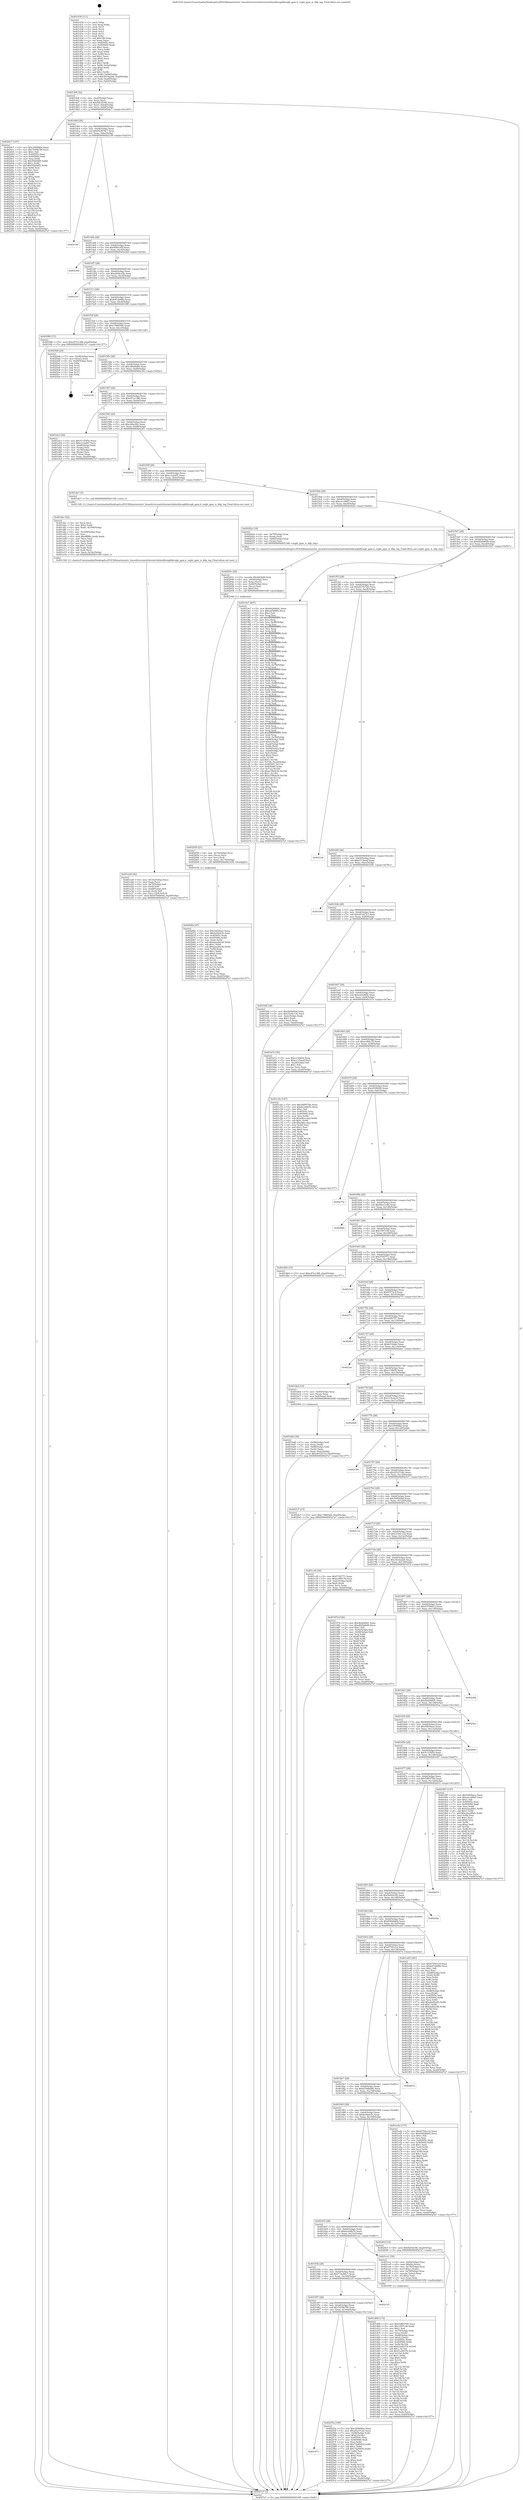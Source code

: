digraph "0x401430" {
  label = "0x401430 (/mnt/c/Users/mathe/Desktop/tcc/POCII/binaries/extr_linuxdriversnetethernetchelsiolibcxgblibcxgb_ppm.h_cxgbi_ppm_is_ddp_tag_Final-ollvm.out::main(0))"
  labelloc = "t"
  node[shape=record]

  Entry [label="",width=0.3,height=0.3,shape=circle,fillcolor=black,style=filled]
  "0x40149f" [label="{
     0x40149f [32]\l
     | [instrs]\l
     &nbsp;&nbsp;0x40149f \<+6\>: mov -0xa0(%rbp),%eax\l
     &nbsp;&nbsp;0x4014a5 \<+2\>: mov %eax,%ecx\l
     &nbsp;&nbsp;0x4014a7 \<+6\>: sub $0x82f3d346,%ecx\l
     &nbsp;&nbsp;0x4014ad \<+6\>: mov %eax,-0xb4(%rbp)\l
     &nbsp;&nbsp;0x4014b3 \<+6\>: mov %ecx,-0xb8(%rbp)\l
     &nbsp;&nbsp;0x4014b9 \<+6\>: je 00000000004024c7 \<main+0x1097\>\l
  }"]
  "0x4024c7" [label="{
     0x4024c7 [147]\l
     | [instrs]\l
     &nbsp;&nbsp;0x4024c7 \<+5\>: mov $0x1859f46a,%eax\l
     &nbsp;&nbsp;0x4024cc \<+5\>: mov $0x7459b7f8,%ecx\l
     &nbsp;&nbsp;0x4024d1 \<+2\>: mov $0x1,%dl\l
     &nbsp;&nbsp;0x4024d3 \<+7\>: mov 0x40505c,%esi\l
     &nbsp;&nbsp;0x4024da \<+7\>: mov 0x405060,%edi\l
     &nbsp;&nbsp;0x4024e1 \<+3\>: mov %esi,%r8d\l
     &nbsp;&nbsp;0x4024e4 \<+7\>: sub $0x55fe9df5,%r8d\l
     &nbsp;&nbsp;0x4024eb \<+4\>: sub $0x1,%r8d\l
     &nbsp;&nbsp;0x4024ef \<+7\>: add $0x55fe9df5,%r8d\l
     &nbsp;&nbsp;0x4024f6 \<+4\>: imul %r8d,%esi\l
     &nbsp;&nbsp;0x4024fa \<+3\>: and $0x1,%esi\l
     &nbsp;&nbsp;0x4024fd \<+3\>: cmp $0x0,%esi\l
     &nbsp;&nbsp;0x402500 \<+4\>: sete %r9b\l
     &nbsp;&nbsp;0x402504 \<+3\>: cmp $0xa,%edi\l
     &nbsp;&nbsp;0x402507 \<+4\>: setl %r10b\l
     &nbsp;&nbsp;0x40250b \<+3\>: mov %r9b,%r11b\l
     &nbsp;&nbsp;0x40250e \<+4\>: xor $0xff,%r11b\l
     &nbsp;&nbsp;0x402512 \<+3\>: mov %r10b,%bl\l
     &nbsp;&nbsp;0x402515 \<+3\>: xor $0xff,%bl\l
     &nbsp;&nbsp;0x402518 \<+3\>: xor $0x0,%dl\l
     &nbsp;&nbsp;0x40251b \<+3\>: mov %r11b,%r14b\l
     &nbsp;&nbsp;0x40251e \<+4\>: and $0x0,%r14b\l
     &nbsp;&nbsp;0x402522 \<+3\>: and %dl,%r9b\l
     &nbsp;&nbsp;0x402525 \<+3\>: mov %bl,%r15b\l
     &nbsp;&nbsp;0x402528 \<+4\>: and $0x0,%r15b\l
     &nbsp;&nbsp;0x40252c \<+3\>: and %dl,%r10b\l
     &nbsp;&nbsp;0x40252f \<+3\>: or %r9b,%r14b\l
     &nbsp;&nbsp;0x402532 \<+3\>: or %r10b,%r15b\l
     &nbsp;&nbsp;0x402535 \<+3\>: xor %r15b,%r14b\l
     &nbsp;&nbsp;0x402538 \<+3\>: or %bl,%r11b\l
     &nbsp;&nbsp;0x40253b \<+4\>: xor $0xff,%r11b\l
     &nbsp;&nbsp;0x40253f \<+3\>: or $0x0,%dl\l
     &nbsp;&nbsp;0x402542 \<+3\>: and %dl,%r11b\l
     &nbsp;&nbsp;0x402545 \<+3\>: or %r11b,%r14b\l
     &nbsp;&nbsp;0x402548 \<+4\>: test $0x1,%r14b\l
     &nbsp;&nbsp;0x40254c \<+3\>: cmovne %ecx,%eax\l
     &nbsp;&nbsp;0x40254f \<+6\>: mov %eax,-0xa0(%rbp)\l
     &nbsp;&nbsp;0x402555 \<+5\>: jmp 00000000004027a7 \<main+0x1377\>\l
  }"]
  "0x4014bf" [label="{
     0x4014bf [28]\l
     | [instrs]\l
     &nbsp;&nbsp;0x4014bf \<+5\>: jmp 00000000004014c4 \<main+0x94\>\l
     &nbsp;&nbsp;0x4014c4 \<+6\>: mov -0xb4(%rbp),%eax\l
     &nbsp;&nbsp;0x4014ca \<+5\>: sub $0x843879c7,%eax\l
     &nbsp;&nbsp;0x4014cf \<+6\>: mov %eax,-0xbc(%rbp)\l
     &nbsp;&nbsp;0x4014d5 \<+6\>: je 0000000000402149 \<main+0xd19\>\l
  }"]
  Exit [label="",width=0.3,height=0.3,shape=circle,fillcolor=black,style=filled,peripheries=2]
  "0x402149" [label="{
     0x402149\l
  }", style=dashed]
  "0x4014db" [label="{
     0x4014db [28]\l
     | [instrs]\l
     &nbsp;&nbsp;0x4014db \<+5\>: jmp 00000000004014e0 \<main+0xb0\>\l
     &nbsp;&nbsp;0x4014e0 \<+6\>: mov -0xb4(%rbp),%eax\l
     &nbsp;&nbsp;0x4014e6 \<+5\>: sub $0x9f461d5f,%eax\l
     &nbsp;&nbsp;0x4014eb \<+6\>: mov %eax,-0xc0(%rbp)\l
     &nbsp;&nbsp;0x4014f1 \<+6\>: je 000000000040236d \<main+0xf3d\>\l
  }"]
  "0x401973" [label="{
     0x401973\l
  }", style=dashed]
  "0x40236d" [label="{
     0x40236d\l
  }", style=dashed]
  "0x4014f7" [label="{
     0x4014f7 [28]\l
     | [instrs]\l
     &nbsp;&nbsp;0x4014f7 \<+5\>: jmp 00000000004014fc \<main+0xcc\>\l
     &nbsp;&nbsp;0x4014fc \<+6\>: mov -0xb4(%rbp),%eax\l
     &nbsp;&nbsp;0x401502 \<+5\>: sub $0xa404ca5b,%eax\l
     &nbsp;&nbsp;0x401507 \<+6\>: mov %eax,-0xc4(%rbp)\l
     &nbsp;&nbsp;0x40150d \<+6\>: je 00000000004023cf \<main+0xf9f\>\l
  }"]
  "0x40255a" [label="{
     0x40255a [109]\l
     | [instrs]\l
     &nbsp;&nbsp;0x40255a \<+5\>: mov $0x1859f46a,%eax\l
     &nbsp;&nbsp;0x40255f \<+5\>: mov $0x25237cdc,%ecx\l
     &nbsp;&nbsp;0x402564 \<+7\>: mov -0x98(%rbp),%rdx\l
     &nbsp;&nbsp;0x40256b \<+6\>: movl $0x0,(%rdx)\l
     &nbsp;&nbsp;0x402571 \<+7\>: mov 0x40505c,%esi\l
     &nbsp;&nbsp;0x402578 \<+7\>: mov 0x405060,%edi\l
     &nbsp;&nbsp;0x40257f \<+3\>: mov %esi,%r8d\l
     &nbsp;&nbsp;0x402582 \<+7\>: add $0x73af045d,%r8d\l
     &nbsp;&nbsp;0x402589 \<+4\>: sub $0x1,%r8d\l
     &nbsp;&nbsp;0x40258d \<+7\>: sub $0x73af045d,%r8d\l
     &nbsp;&nbsp;0x402594 \<+4\>: imul %r8d,%esi\l
     &nbsp;&nbsp;0x402598 \<+3\>: and $0x1,%esi\l
     &nbsp;&nbsp;0x40259b \<+3\>: cmp $0x0,%esi\l
     &nbsp;&nbsp;0x40259e \<+4\>: sete %r9b\l
     &nbsp;&nbsp;0x4025a2 \<+3\>: cmp $0xa,%edi\l
     &nbsp;&nbsp;0x4025a5 \<+4\>: setl %r10b\l
     &nbsp;&nbsp;0x4025a9 \<+3\>: mov %r9b,%r11b\l
     &nbsp;&nbsp;0x4025ac \<+3\>: and %r10b,%r11b\l
     &nbsp;&nbsp;0x4025af \<+3\>: xor %r10b,%r9b\l
     &nbsp;&nbsp;0x4025b2 \<+3\>: or %r9b,%r11b\l
     &nbsp;&nbsp;0x4025b5 \<+4\>: test $0x1,%r11b\l
     &nbsp;&nbsp;0x4025b9 \<+3\>: cmovne %ecx,%eax\l
     &nbsp;&nbsp;0x4025bc \<+6\>: mov %eax,-0xa0(%rbp)\l
     &nbsp;&nbsp;0x4025c2 \<+5\>: jmp 00000000004027a7 \<main+0x1377\>\l
  }"]
  "0x4023cf" [label="{
     0x4023cf\l
  }", style=dashed]
  "0x401513" [label="{
     0x401513 [28]\l
     | [instrs]\l
     &nbsp;&nbsp;0x401513 \<+5\>: jmp 0000000000401518 \<main+0xe8\>\l
     &nbsp;&nbsp;0x401518 \<+6\>: mov -0xb4(%rbp),%eax\l
     &nbsp;&nbsp;0x40151e \<+5\>: sub $0xb47ab99b,%eax\l
     &nbsp;&nbsp;0x401523 \<+6\>: mov %eax,-0xc8(%rbp)\l
     &nbsp;&nbsp;0x401529 \<+6\>: je 0000000000401f88 \<main+0xb58\>\l
  }"]
  "0x401957" [label="{
     0x401957 [28]\l
     | [instrs]\l
     &nbsp;&nbsp;0x401957 \<+5\>: jmp 000000000040195c \<main+0x52c\>\l
     &nbsp;&nbsp;0x40195c \<+6\>: mov -0xb4(%rbp),%eax\l
     &nbsp;&nbsp;0x401962 \<+5\>: sub $0x7459b7f8,%eax\l
     &nbsp;&nbsp;0x401967 \<+6\>: mov %eax,-0x164(%rbp)\l
     &nbsp;&nbsp;0x40196d \<+6\>: je 000000000040255a \<main+0x112a\>\l
  }"]
  "0x401f88" [label="{
     0x401f88 [15]\l
     | [instrs]\l
     &nbsp;&nbsp;0x401f88 \<+10\>: movl $0xc87a1388,-0xa0(%rbp)\l
     &nbsp;&nbsp;0x401f92 \<+5\>: jmp 00000000004027a7 \<main+0x1377\>\l
  }"]
  "0x40152f" [label="{
     0x40152f [28]\l
     | [instrs]\l
     &nbsp;&nbsp;0x40152f \<+5\>: jmp 0000000000401534 \<main+0x104\>\l
     &nbsp;&nbsp;0x401534 \<+6\>: mov -0xb4(%rbp),%eax\l
     &nbsp;&nbsp;0x40153a \<+5\>: sub $0xc78665d4,%eax\l
     &nbsp;&nbsp;0x40153f \<+6\>: mov %eax,-0xcc(%rbp)\l
     &nbsp;&nbsp;0x401545 \<+6\>: je 00000000004025d6 \<main+0x11a6\>\l
  }"]
  "0x402125" [label="{
     0x402125\l
  }", style=dashed]
  "0x4025d6" [label="{
     0x4025d6 [24]\l
     | [instrs]\l
     &nbsp;&nbsp;0x4025d6 \<+7\>: mov -0x98(%rbp),%rax\l
     &nbsp;&nbsp;0x4025dd \<+2\>: mov (%rax),%eax\l
     &nbsp;&nbsp;0x4025df \<+4\>: lea -0x28(%rbp),%rsp\l
     &nbsp;&nbsp;0x4025e3 \<+1\>: pop %rbx\l
     &nbsp;&nbsp;0x4025e4 \<+2\>: pop %r12\l
     &nbsp;&nbsp;0x4025e6 \<+2\>: pop %r13\l
     &nbsp;&nbsp;0x4025e8 \<+2\>: pop %r14\l
     &nbsp;&nbsp;0x4025ea \<+2\>: pop %r15\l
     &nbsp;&nbsp;0x4025ec \<+1\>: pop %rbp\l
     &nbsp;&nbsp;0x4025ed \<+1\>: ret\l
  }"]
  "0x40154b" [label="{
     0x40154b [28]\l
     | [instrs]\l
     &nbsp;&nbsp;0x40154b \<+5\>: jmp 0000000000401550 \<main+0x120\>\l
     &nbsp;&nbsp;0x401550 \<+6\>: mov -0xb4(%rbp),%eax\l
     &nbsp;&nbsp;0x401556 \<+5\>: sub $0xc85e0b84,%eax\l
     &nbsp;&nbsp;0x40155b \<+6\>: mov %eax,-0xd0(%rbp)\l
     &nbsp;&nbsp;0x401561 \<+6\>: je 000000000040235e \<main+0xf2e\>\l
  }"]
  "0x40206e" [label="{
     0x40206e [97]\l
     | [instrs]\l
     &nbsp;&nbsp;0x40206e \<+5\>: mov $0x54b5face,%eax\l
     &nbsp;&nbsp;0x402073 \<+5\>: mov $0x6c0bdc5c,%esi\l
     &nbsp;&nbsp;0x402078 \<+7\>: mov 0x40505c,%edx\l
     &nbsp;&nbsp;0x40207f \<+8\>: mov 0x405060,%r8d\l
     &nbsp;&nbsp;0x402087 \<+3\>: mov %edx,%r9d\l
     &nbsp;&nbsp;0x40208a \<+7\>: add $0xbaa26a38,%r9d\l
     &nbsp;&nbsp;0x402091 \<+4\>: sub $0x1,%r9d\l
     &nbsp;&nbsp;0x402095 \<+7\>: sub $0xbaa26a38,%r9d\l
     &nbsp;&nbsp;0x40209c \<+4\>: imul %r9d,%edx\l
     &nbsp;&nbsp;0x4020a0 \<+3\>: and $0x1,%edx\l
     &nbsp;&nbsp;0x4020a3 \<+3\>: cmp $0x0,%edx\l
     &nbsp;&nbsp;0x4020a6 \<+4\>: sete %r10b\l
     &nbsp;&nbsp;0x4020aa \<+4\>: cmp $0xa,%r8d\l
     &nbsp;&nbsp;0x4020ae \<+4\>: setl %r11b\l
     &nbsp;&nbsp;0x4020b2 \<+3\>: mov %r10b,%bl\l
     &nbsp;&nbsp;0x4020b5 \<+3\>: and %r11b,%bl\l
     &nbsp;&nbsp;0x4020b8 \<+3\>: xor %r11b,%r10b\l
     &nbsp;&nbsp;0x4020bb \<+3\>: or %r10b,%bl\l
     &nbsp;&nbsp;0x4020be \<+3\>: test $0x1,%bl\l
     &nbsp;&nbsp;0x4020c1 \<+3\>: cmovne %esi,%eax\l
     &nbsp;&nbsp;0x4020c4 \<+6\>: mov %eax,-0xa0(%rbp)\l
     &nbsp;&nbsp;0x4020ca \<+5\>: jmp 00000000004027a7 \<main+0x1377\>\l
  }"]
  "0x40235e" [label="{
     0x40235e\l
  }", style=dashed]
  "0x401567" [label="{
     0x401567 [28]\l
     | [instrs]\l
     &nbsp;&nbsp;0x401567 \<+5\>: jmp 000000000040156c \<main+0x13c\>\l
     &nbsp;&nbsp;0x40156c \<+6\>: mov -0xb4(%rbp),%eax\l
     &nbsp;&nbsp;0x401572 \<+5\>: sub $0xc87a1388,%eax\l
     &nbsp;&nbsp;0x401577 \<+6\>: mov %eax,-0xd4(%rbp)\l
     &nbsp;&nbsp;0x40157d \<+6\>: je 0000000000401dc3 \<main+0x993\>\l
  }"]
  "0x402059" [label="{
     0x402059 [21]\l
     | [instrs]\l
     &nbsp;&nbsp;0x402059 \<+4\>: mov -0x70(%rbp),%rcx\l
     &nbsp;&nbsp;0x40205d \<+3\>: mov (%rcx),%rcx\l
     &nbsp;&nbsp;0x402060 \<+3\>: mov %rcx,%rdi\l
     &nbsp;&nbsp;0x402063 \<+6\>: mov %eax,-0x170(%rbp)\l
     &nbsp;&nbsp;0x402069 \<+5\>: call 0000000000401030 \<free@plt\>\l
     | [calls]\l
     &nbsp;&nbsp;0x401030 \{1\} (unknown)\l
  }"]
  "0x401dc3" [label="{
     0x401dc3 [36]\l
     | [instrs]\l
     &nbsp;&nbsp;0x401dc3 \<+5\>: mov $0x5c155f5a,%eax\l
     &nbsp;&nbsp;0x401dc8 \<+5\>: mov $0xccc2a4f1,%ecx\l
     &nbsp;&nbsp;0x401dcd \<+4\>: mov -0x68(%rbp),%rdx\l
     &nbsp;&nbsp;0x401dd1 \<+2\>: mov (%rdx),%esi\l
     &nbsp;&nbsp;0x401dd3 \<+4\>: mov -0x78(%rbp),%rdx\l
     &nbsp;&nbsp;0x401dd7 \<+2\>: cmp (%rdx),%esi\l
     &nbsp;&nbsp;0x401dd9 \<+3\>: cmovl %ecx,%eax\l
     &nbsp;&nbsp;0x401ddc \<+6\>: mov %eax,-0xa0(%rbp)\l
     &nbsp;&nbsp;0x401de2 \<+5\>: jmp 00000000004027a7 \<main+0x1377\>\l
  }"]
  "0x401583" [label="{
     0x401583 [28]\l
     | [instrs]\l
     &nbsp;&nbsp;0x401583 \<+5\>: jmp 0000000000401588 \<main+0x158\>\l
     &nbsp;&nbsp;0x401588 \<+6\>: mov -0xb4(%rbp),%eax\l
     &nbsp;&nbsp;0x40158e \<+5\>: sub $0xcbfac96c,%eax\l
     &nbsp;&nbsp;0x401593 \<+6\>: mov %eax,-0xd8(%rbp)\l
     &nbsp;&nbsp;0x401599 \<+6\>: je 0000000000402291 \<main+0xe61\>\l
  }"]
  "0x40203c" [label="{
     0x40203c [29]\l
     | [instrs]\l
     &nbsp;&nbsp;0x40203c \<+10\>: movabs $0x4030d6,%rdi\l
     &nbsp;&nbsp;0x402046 \<+4\>: mov -0x60(%rbp),%rcx\l
     &nbsp;&nbsp;0x40204a \<+2\>: mov %eax,(%rcx)\l
     &nbsp;&nbsp;0x40204c \<+4\>: mov -0x60(%rbp),%rcx\l
     &nbsp;&nbsp;0x402050 \<+2\>: mov (%rcx),%esi\l
     &nbsp;&nbsp;0x402052 \<+2\>: mov $0x0,%al\l
     &nbsp;&nbsp;0x402054 \<+5\>: call 0000000000401040 \<printf@plt\>\l
     | [calls]\l
     &nbsp;&nbsp;0x401040 \{1\} (unknown)\l
  }"]
  "0x402291" [label="{
     0x402291\l
  }", style=dashed]
  "0x40159f" [label="{
     0x40159f [28]\l
     | [instrs]\l
     &nbsp;&nbsp;0x40159f \<+5\>: jmp 00000000004015a4 \<main+0x174\>\l
     &nbsp;&nbsp;0x4015a4 \<+6\>: mov -0xb4(%rbp),%eax\l
     &nbsp;&nbsp;0x4015aa \<+5\>: sub $0xccc2a4f1,%eax\l
     &nbsp;&nbsp;0x4015af \<+6\>: mov %eax,-0xdc(%rbp)\l
     &nbsp;&nbsp;0x4015b5 \<+6\>: je 0000000000401de7 \<main+0x9b7\>\l
  }"]
  "0x401e20" [label="{
     0x401e20 [42]\l
     | [instrs]\l
     &nbsp;&nbsp;0x401e20 \<+6\>: mov -0x16c(%rbp),%ecx\l
     &nbsp;&nbsp;0x401e26 \<+3\>: imul %eax,%ecx\l
     &nbsp;&nbsp;0x401e29 \<+4\>: mov -0x70(%rbp),%r8\l
     &nbsp;&nbsp;0x401e2d \<+3\>: mov (%r8),%r8\l
     &nbsp;&nbsp;0x401e30 \<+4\>: mov -0x68(%rbp),%r9\l
     &nbsp;&nbsp;0x401e34 \<+3\>: movslq (%r9),%r9\l
     &nbsp;&nbsp;0x401e37 \<+4\>: mov %ecx,(%r8,%r9,4)\l
     &nbsp;&nbsp;0x401e3b \<+10\>: movl $0x6784b046,-0xa0(%rbp)\l
     &nbsp;&nbsp;0x401e45 \<+5\>: jmp 00000000004027a7 \<main+0x1377\>\l
  }"]
  "0x401de7" [label="{
     0x401de7 [5]\l
     | [instrs]\l
     &nbsp;&nbsp;0x401de7 \<+5\>: call 0000000000401160 \<next_i\>\l
     | [calls]\l
     &nbsp;&nbsp;0x401160 \{1\} (/mnt/c/Users/mathe/Desktop/tcc/POCII/binaries/extr_linuxdriversnetethernetchelsiolibcxgblibcxgb_ppm.h_cxgbi_ppm_is_ddp_tag_Final-ollvm.out::next_i)\l
  }"]
  "0x4015bb" [label="{
     0x4015bb [28]\l
     | [instrs]\l
     &nbsp;&nbsp;0x4015bb \<+5\>: jmp 00000000004015c0 \<main+0x190\>\l
     &nbsp;&nbsp;0x4015c0 \<+6\>: mov -0xb4(%rbp),%eax\l
     &nbsp;&nbsp;0x4015c6 \<+5\>: sub $0xceccd0b5,%eax\l
     &nbsp;&nbsp;0x4015cb \<+6\>: mov %eax,-0xe0(%rbp)\l
     &nbsp;&nbsp;0x4015d1 \<+6\>: je 000000000040202a \<main+0xbfa\>\l
  }"]
  "0x401dec" [label="{
     0x401dec [52]\l
     | [instrs]\l
     &nbsp;&nbsp;0x401dec \<+2\>: xor %ecx,%ecx\l
     &nbsp;&nbsp;0x401dee \<+5\>: mov $0x2,%edx\l
     &nbsp;&nbsp;0x401df3 \<+6\>: mov %edx,-0x168(%rbp)\l
     &nbsp;&nbsp;0x401df9 \<+1\>: cltd\l
     &nbsp;&nbsp;0x401dfa \<+6\>: mov -0x168(%rbp),%esi\l
     &nbsp;&nbsp;0x401e00 \<+2\>: idiv %esi\l
     &nbsp;&nbsp;0x401e02 \<+6\>: imul $0xfffffffe,%edx,%edx\l
     &nbsp;&nbsp;0x401e08 \<+2\>: mov %ecx,%edi\l
     &nbsp;&nbsp;0x401e0a \<+2\>: sub %edx,%edi\l
     &nbsp;&nbsp;0x401e0c \<+2\>: mov %ecx,%edx\l
     &nbsp;&nbsp;0x401e0e \<+3\>: sub $0x1,%edx\l
     &nbsp;&nbsp;0x401e11 \<+2\>: add %edx,%edi\l
     &nbsp;&nbsp;0x401e13 \<+2\>: sub %edi,%ecx\l
     &nbsp;&nbsp;0x401e15 \<+6\>: mov %ecx,-0x16c(%rbp)\l
     &nbsp;&nbsp;0x401e1b \<+5\>: call 0000000000401160 \<next_i\>\l
     | [calls]\l
     &nbsp;&nbsp;0x401160 \{1\} (/mnt/c/Users/mathe/Desktop/tcc/POCII/binaries/extr_linuxdriversnetethernetchelsiolibcxgblibcxgb_ppm.h_cxgbi_ppm_is_ddp_tag_Final-ollvm.out::next_i)\l
  }"]
  "0x40202a" [label="{
     0x40202a [18]\l
     | [instrs]\l
     &nbsp;&nbsp;0x40202a \<+4\>: mov -0x70(%rbp),%rax\l
     &nbsp;&nbsp;0x40202e \<+3\>: mov (%rax),%rdi\l
     &nbsp;&nbsp;0x402031 \<+4\>: mov -0x80(%rbp),%rax\l
     &nbsp;&nbsp;0x402035 \<+2\>: mov (%rax),%esi\l
     &nbsp;&nbsp;0x402037 \<+5\>: call 00000000004013d0 \<cxgbi_ppm_is_ddp_tag\>\l
     | [calls]\l
     &nbsp;&nbsp;0x4013d0 \{1\} (/mnt/c/Users/mathe/Desktop/tcc/POCII/binaries/extr_linuxdriversnetethernetchelsiolibcxgblibcxgb_ppm.h_cxgbi_ppm_is_ddp_tag_Final-ollvm.out::cxgbi_ppm_is_ddp_tag)\l
  }"]
  "0x4015d7" [label="{
     0x4015d7 [28]\l
     | [instrs]\l
     &nbsp;&nbsp;0x4015d7 \<+5\>: jmp 00000000004015dc \<main+0x1ac\>\l
     &nbsp;&nbsp;0x4015dc \<+6\>: mov -0xb4(%rbp),%eax\l
     &nbsp;&nbsp;0x4015e2 \<+5\>: sub $0xd020d0d9,%eax\l
     &nbsp;&nbsp;0x4015e7 \<+6\>: mov %eax,-0xe4(%rbp)\l
     &nbsp;&nbsp;0x4015ed \<+6\>: je 00000000004019e7 \<main+0x5b7\>\l
  }"]
  "0x401d08" [label="{
     0x401d08 [172]\l
     | [instrs]\l
     &nbsp;&nbsp;0x401d08 \<+5\>: mov $0x5df957b0,%ecx\l
     &nbsp;&nbsp;0x401d0d \<+5\>: mov $0x1997c36,%edx\l
     &nbsp;&nbsp;0x401d12 \<+3\>: mov $0x1,%sil\l
     &nbsp;&nbsp;0x401d15 \<+4\>: mov -0x70(%rbp),%rdi\l
     &nbsp;&nbsp;0x401d19 \<+3\>: mov %rax,(%rdi)\l
     &nbsp;&nbsp;0x401d1c \<+4\>: mov -0x68(%rbp),%rax\l
     &nbsp;&nbsp;0x401d20 \<+6\>: movl $0x0,(%rax)\l
     &nbsp;&nbsp;0x401d26 \<+8\>: mov 0x40505c,%r8d\l
     &nbsp;&nbsp;0x401d2e \<+8\>: mov 0x405060,%r9d\l
     &nbsp;&nbsp;0x401d36 \<+3\>: mov %r8d,%r10d\l
     &nbsp;&nbsp;0x401d39 \<+7\>: add $0xf1e00374,%r10d\l
     &nbsp;&nbsp;0x401d40 \<+4\>: sub $0x1,%r10d\l
     &nbsp;&nbsp;0x401d44 \<+7\>: sub $0xf1e00374,%r10d\l
     &nbsp;&nbsp;0x401d4b \<+4\>: imul %r10d,%r8d\l
     &nbsp;&nbsp;0x401d4f \<+4\>: and $0x1,%r8d\l
     &nbsp;&nbsp;0x401d53 \<+4\>: cmp $0x0,%r8d\l
     &nbsp;&nbsp;0x401d57 \<+4\>: sete %r11b\l
     &nbsp;&nbsp;0x401d5b \<+4\>: cmp $0xa,%r9d\l
     &nbsp;&nbsp;0x401d5f \<+3\>: setl %bl\l
     &nbsp;&nbsp;0x401d62 \<+3\>: mov %r11b,%r14b\l
     &nbsp;&nbsp;0x401d65 \<+4\>: xor $0xff,%r14b\l
     &nbsp;&nbsp;0x401d69 \<+3\>: mov %bl,%r15b\l
     &nbsp;&nbsp;0x401d6c \<+4\>: xor $0xff,%r15b\l
     &nbsp;&nbsp;0x401d70 \<+4\>: xor $0x0,%sil\l
     &nbsp;&nbsp;0x401d74 \<+3\>: mov %r14b,%r12b\l
     &nbsp;&nbsp;0x401d77 \<+4\>: and $0x0,%r12b\l
     &nbsp;&nbsp;0x401d7b \<+3\>: and %sil,%r11b\l
     &nbsp;&nbsp;0x401d7e \<+3\>: mov %r15b,%r13b\l
     &nbsp;&nbsp;0x401d81 \<+4\>: and $0x0,%r13b\l
     &nbsp;&nbsp;0x401d85 \<+3\>: and %sil,%bl\l
     &nbsp;&nbsp;0x401d88 \<+3\>: or %r11b,%r12b\l
     &nbsp;&nbsp;0x401d8b \<+3\>: or %bl,%r13b\l
     &nbsp;&nbsp;0x401d8e \<+3\>: xor %r13b,%r12b\l
     &nbsp;&nbsp;0x401d91 \<+3\>: or %r15b,%r14b\l
     &nbsp;&nbsp;0x401d94 \<+4\>: xor $0xff,%r14b\l
     &nbsp;&nbsp;0x401d98 \<+4\>: or $0x0,%sil\l
     &nbsp;&nbsp;0x401d9c \<+3\>: and %sil,%r14b\l
     &nbsp;&nbsp;0x401d9f \<+3\>: or %r14b,%r12b\l
     &nbsp;&nbsp;0x401da2 \<+4\>: test $0x1,%r12b\l
     &nbsp;&nbsp;0x401da6 \<+3\>: cmovne %edx,%ecx\l
     &nbsp;&nbsp;0x401da9 \<+6\>: mov %ecx,-0xa0(%rbp)\l
     &nbsp;&nbsp;0x401daf \<+5\>: jmp 00000000004027a7 \<main+0x1377\>\l
  }"]
  "0x4019e7" [label="{
     0x4019e7 [407]\l
     | [instrs]\l
     &nbsp;&nbsp;0x4019e7 \<+5\>: mov $0x4b2b48d1,%eax\l
     &nbsp;&nbsp;0x4019ec \<+5\>: mov $0xeaf3d90b,%ecx\l
     &nbsp;&nbsp;0x4019f1 \<+2\>: mov $0x1,%dl\l
     &nbsp;&nbsp;0x4019f3 \<+3\>: mov %rsp,%rsi\l
     &nbsp;&nbsp;0x4019f6 \<+4\>: add $0xfffffffffffffff0,%rsi\l
     &nbsp;&nbsp;0x4019fa \<+3\>: mov %rsi,%rsp\l
     &nbsp;&nbsp;0x4019fd \<+7\>: mov %rsi,-0x98(%rbp)\l
     &nbsp;&nbsp;0x401a04 \<+3\>: mov %rsp,%rsi\l
     &nbsp;&nbsp;0x401a07 \<+4\>: add $0xfffffffffffffff0,%rsi\l
     &nbsp;&nbsp;0x401a0b \<+3\>: mov %rsi,%rsp\l
     &nbsp;&nbsp;0x401a0e \<+3\>: mov %rsp,%rdi\l
     &nbsp;&nbsp;0x401a11 \<+4\>: add $0xfffffffffffffff0,%rdi\l
     &nbsp;&nbsp;0x401a15 \<+3\>: mov %rdi,%rsp\l
     &nbsp;&nbsp;0x401a18 \<+7\>: mov %rdi,-0x90(%rbp)\l
     &nbsp;&nbsp;0x401a1f \<+3\>: mov %rsp,%rdi\l
     &nbsp;&nbsp;0x401a22 \<+4\>: add $0xfffffffffffffff0,%rdi\l
     &nbsp;&nbsp;0x401a26 \<+3\>: mov %rdi,%rsp\l
     &nbsp;&nbsp;0x401a29 \<+7\>: mov %rdi,-0x88(%rbp)\l
     &nbsp;&nbsp;0x401a30 \<+3\>: mov %rsp,%rdi\l
     &nbsp;&nbsp;0x401a33 \<+4\>: add $0xfffffffffffffff0,%rdi\l
     &nbsp;&nbsp;0x401a37 \<+3\>: mov %rdi,%rsp\l
     &nbsp;&nbsp;0x401a3a \<+4\>: mov %rdi,-0x80(%rbp)\l
     &nbsp;&nbsp;0x401a3e \<+3\>: mov %rsp,%rdi\l
     &nbsp;&nbsp;0x401a41 \<+4\>: add $0xfffffffffffffff0,%rdi\l
     &nbsp;&nbsp;0x401a45 \<+3\>: mov %rdi,%rsp\l
     &nbsp;&nbsp;0x401a48 \<+4\>: mov %rdi,-0x78(%rbp)\l
     &nbsp;&nbsp;0x401a4c \<+3\>: mov %rsp,%rdi\l
     &nbsp;&nbsp;0x401a4f \<+4\>: add $0xfffffffffffffff0,%rdi\l
     &nbsp;&nbsp;0x401a53 \<+3\>: mov %rdi,%rsp\l
     &nbsp;&nbsp;0x401a56 \<+4\>: mov %rdi,-0x70(%rbp)\l
     &nbsp;&nbsp;0x401a5a \<+3\>: mov %rsp,%rdi\l
     &nbsp;&nbsp;0x401a5d \<+4\>: add $0xfffffffffffffff0,%rdi\l
     &nbsp;&nbsp;0x401a61 \<+3\>: mov %rdi,%rsp\l
     &nbsp;&nbsp;0x401a64 \<+4\>: mov %rdi,-0x68(%rbp)\l
     &nbsp;&nbsp;0x401a68 \<+3\>: mov %rsp,%rdi\l
     &nbsp;&nbsp;0x401a6b \<+4\>: add $0xfffffffffffffff0,%rdi\l
     &nbsp;&nbsp;0x401a6f \<+3\>: mov %rdi,%rsp\l
     &nbsp;&nbsp;0x401a72 \<+4\>: mov %rdi,-0x60(%rbp)\l
     &nbsp;&nbsp;0x401a76 \<+3\>: mov %rsp,%rdi\l
     &nbsp;&nbsp;0x401a79 \<+4\>: add $0xfffffffffffffff0,%rdi\l
     &nbsp;&nbsp;0x401a7d \<+3\>: mov %rdi,%rsp\l
     &nbsp;&nbsp;0x401a80 \<+4\>: mov %rdi,-0x58(%rbp)\l
     &nbsp;&nbsp;0x401a84 \<+3\>: mov %rsp,%rdi\l
     &nbsp;&nbsp;0x401a87 \<+4\>: add $0xfffffffffffffff0,%rdi\l
     &nbsp;&nbsp;0x401a8b \<+3\>: mov %rdi,%rsp\l
     &nbsp;&nbsp;0x401a8e \<+4\>: mov %rdi,-0x50(%rbp)\l
     &nbsp;&nbsp;0x401a92 \<+3\>: mov %rsp,%rdi\l
     &nbsp;&nbsp;0x401a95 \<+4\>: add $0xfffffffffffffff0,%rdi\l
     &nbsp;&nbsp;0x401a99 \<+3\>: mov %rdi,%rsp\l
     &nbsp;&nbsp;0x401a9c \<+4\>: mov %rdi,-0x48(%rbp)\l
     &nbsp;&nbsp;0x401aa0 \<+3\>: mov %rsp,%rdi\l
     &nbsp;&nbsp;0x401aa3 \<+4\>: add $0xfffffffffffffff0,%rdi\l
     &nbsp;&nbsp;0x401aa7 \<+3\>: mov %rdi,%rsp\l
     &nbsp;&nbsp;0x401aaa \<+4\>: mov %rdi,-0x40(%rbp)\l
     &nbsp;&nbsp;0x401aae \<+3\>: mov %rsp,%rdi\l
     &nbsp;&nbsp;0x401ab1 \<+4\>: add $0xfffffffffffffff0,%rdi\l
     &nbsp;&nbsp;0x401ab5 \<+3\>: mov %rdi,%rsp\l
     &nbsp;&nbsp;0x401ab8 \<+4\>: mov %rdi,-0x38(%rbp)\l
     &nbsp;&nbsp;0x401abc \<+7\>: mov -0x98(%rbp),%rdi\l
     &nbsp;&nbsp;0x401ac3 \<+6\>: movl $0x0,(%rdi)\l
     &nbsp;&nbsp;0x401ac9 \<+7\>: mov -0xa4(%rbp),%r8d\l
     &nbsp;&nbsp;0x401ad0 \<+3\>: mov %r8d,(%rsi)\l
     &nbsp;&nbsp;0x401ad3 \<+7\>: mov -0x90(%rbp),%rdi\l
     &nbsp;&nbsp;0x401ada \<+7\>: mov -0xb0(%rbp),%r9\l
     &nbsp;&nbsp;0x401ae1 \<+3\>: mov %r9,(%rdi)\l
     &nbsp;&nbsp;0x401ae4 \<+3\>: cmpl $0x2,(%rsi)\l
     &nbsp;&nbsp;0x401ae7 \<+4\>: setne %r10b\l
     &nbsp;&nbsp;0x401aeb \<+4\>: and $0x1,%r10b\l
     &nbsp;&nbsp;0x401aef \<+4\>: mov %r10b,-0x2d(%rbp)\l
     &nbsp;&nbsp;0x401af3 \<+8\>: mov 0x40505c,%r11d\l
     &nbsp;&nbsp;0x401afb \<+7\>: mov 0x405060,%ebx\l
     &nbsp;&nbsp;0x401b02 \<+3\>: mov %r11d,%r14d\l
     &nbsp;&nbsp;0x401b05 \<+7\>: sub $0xa796eb39,%r14d\l
     &nbsp;&nbsp;0x401b0c \<+4\>: sub $0x1,%r14d\l
     &nbsp;&nbsp;0x401b10 \<+7\>: add $0xa796eb39,%r14d\l
     &nbsp;&nbsp;0x401b17 \<+4\>: imul %r14d,%r11d\l
     &nbsp;&nbsp;0x401b1b \<+4\>: and $0x1,%r11d\l
     &nbsp;&nbsp;0x401b1f \<+4\>: cmp $0x0,%r11d\l
     &nbsp;&nbsp;0x401b23 \<+4\>: sete %r10b\l
     &nbsp;&nbsp;0x401b27 \<+3\>: cmp $0xa,%ebx\l
     &nbsp;&nbsp;0x401b2a \<+4\>: setl %r15b\l
     &nbsp;&nbsp;0x401b2e \<+3\>: mov %r10b,%r12b\l
     &nbsp;&nbsp;0x401b31 \<+4\>: xor $0xff,%r12b\l
     &nbsp;&nbsp;0x401b35 \<+3\>: mov %r15b,%r13b\l
     &nbsp;&nbsp;0x401b38 \<+4\>: xor $0xff,%r13b\l
     &nbsp;&nbsp;0x401b3c \<+3\>: xor $0x1,%dl\l
     &nbsp;&nbsp;0x401b3f \<+3\>: mov %r12b,%sil\l
     &nbsp;&nbsp;0x401b42 \<+4\>: and $0xff,%sil\l
     &nbsp;&nbsp;0x401b46 \<+3\>: and %dl,%r10b\l
     &nbsp;&nbsp;0x401b49 \<+3\>: mov %r13b,%dil\l
     &nbsp;&nbsp;0x401b4c \<+4\>: and $0xff,%dil\l
     &nbsp;&nbsp;0x401b50 \<+3\>: and %dl,%r15b\l
     &nbsp;&nbsp;0x401b53 \<+3\>: or %r10b,%sil\l
     &nbsp;&nbsp;0x401b56 \<+3\>: or %r15b,%dil\l
     &nbsp;&nbsp;0x401b59 \<+3\>: xor %dil,%sil\l
     &nbsp;&nbsp;0x401b5c \<+3\>: or %r13b,%r12b\l
     &nbsp;&nbsp;0x401b5f \<+4\>: xor $0xff,%r12b\l
     &nbsp;&nbsp;0x401b63 \<+3\>: or $0x1,%dl\l
     &nbsp;&nbsp;0x401b66 \<+3\>: and %dl,%r12b\l
     &nbsp;&nbsp;0x401b69 \<+3\>: or %r12b,%sil\l
     &nbsp;&nbsp;0x401b6c \<+4\>: test $0x1,%sil\l
     &nbsp;&nbsp;0x401b70 \<+3\>: cmovne %ecx,%eax\l
     &nbsp;&nbsp;0x401b73 \<+6\>: mov %eax,-0xa0(%rbp)\l
     &nbsp;&nbsp;0x401b79 \<+5\>: jmp 00000000004027a7 \<main+0x1377\>\l
  }"]
  "0x4015f3" [label="{
     0x4015f3 [28]\l
     | [instrs]\l
     &nbsp;&nbsp;0x4015f3 \<+5\>: jmp 00000000004015f8 \<main+0x1c8\>\l
     &nbsp;&nbsp;0x4015f8 \<+6\>: mov -0xb4(%rbp),%eax\l
     &nbsp;&nbsp;0x4015fe \<+5\>: sub $0xd237b726,%eax\l
     &nbsp;&nbsp;0x401603 \<+6\>: mov %eax,-0xe8(%rbp)\l
     &nbsp;&nbsp;0x401609 \<+6\>: je 00000000004021a4 \<main+0xd74\>\l
  }"]
  "0x40193b" [label="{
     0x40193b [28]\l
     | [instrs]\l
     &nbsp;&nbsp;0x40193b \<+5\>: jmp 0000000000401940 \<main+0x510\>\l
     &nbsp;&nbsp;0x401940 \<+6\>: mov -0xb4(%rbp),%eax\l
     &nbsp;&nbsp;0x401946 \<+5\>: sub $0x714c84c7,%eax\l
     &nbsp;&nbsp;0x40194b \<+6\>: mov %eax,-0x160(%rbp)\l
     &nbsp;&nbsp;0x401951 \<+6\>: je 0000000000402125 \<main+0xcf5\>\l
  }"]
  "0x4021a4" [label="{
     0x4021a4\l
  }", style=dashed]
  "0x40160f" [label="{
     0x40160f [28]\l
     | [instrs]\l
     &nbsp;&nbsp;0x40160f \<+5\>: jmp 0000000000401614 \<main+0x1e4\>\l
     &nbsp;&nbsp;0x401614 \<+6\>: mov -0xb4(%rbp),%eax\l
     &nbsp;&nbsp;0x40161a \<+5\>: sub $0xe115aeaf,%eax\l
     &nbsp;&nbsp;0x40161f \<+6\>: mov %eax,-0xec(%rbp)\l
     &nbsp;&nbsp;0x401625 \<+6\>: je 0000000000401b9c \<main+0x76c\>\l
  }"]
  "0x401ce1" [label="{
     0x401ce1 [39]\l
     | [instrs]\l
     &nbsp;&nbsp;0x401ce1 \<+4\>: mov -0x80(%rbp),%rax\l
     &nbsp;&nbsp;0x401ce5 \<+6\>: movl $0x64,(%rax)\l
     &nbsp;&nbsp;0x401ceb \<+4\>: mov -0x78(%rbp),%rax\l
     &nbsp;&nbsp;0x401cef \<+6\>: movl $0x1,(%rax)\l
     &nbsp;&nbsp;0x401cf5 \<+4\>: mov -0x78(%rbp),%rax\l
     &nbsp;&nbsp;0x401cf9 \<+3\>: movslq (%rax),%rax\l
     &nbsp;&nbsp;0x401cfc \<+4\>: shl $0x2,%rax\l
     &nbsp;&nbsp;0x401d00 \<+3\>: mov %rax,%rdi\l
     &nbsp;&nbsp;0x401d03 \<+5\>: call 0000000000401050 \<malloc@plt\>\l
     | [calls]\l
     &nbsp;&nbsp;0x401050 \{1\} (unknown)\l
  }"]
  "0x401b9c" [label="{
     0x401b9c\l
  }", style=dashed]
  "0x40162b" [label="{
     0x40162b [28]\l
     | [instrs]\l
     &nbsp;&nbsp;0x40162b \<+5\>: jmp 0000000000401630 \<main+0x200\>\l
     &nbsp;&nbsp;0x401630 \<+6\>: mov -0xb4(%rbp),%eax\l
     &nbsp;&nbsp;0x401636 \<+5\>: sub $0xe81027e3,%eax\l
     &nbsp;&nbsp;0x40163b \<+6\>: mov %eax,-0xf0(%rbp)\l
     &nbsp;&nbsp;0x401641 \<+6\>: je 0000000000401bf4 \<main+0x7c4\>\l
  }"]
  "0x40191f" [label="{
     0x40191f [28]\l
     | [instrs]\l
     &nbsp;&nbsp;0x40191f \<+5\>: jmp 0000000000401924 \<main+0x4f4\>\l
     &nbsp;&nbsp;0x401924 \<+6\>: mov -0xb4(%rbp),%eax\l
     &nbsp;&nbsp;0x40192a \<+5\>: sub $0x6ccb9b7b,%eax\l
     &nbsp;&nbsp;0x40192f \<+6\>: mov %eax,-0x15c(%rbp)\l
     &nbsp;&nbsp;0x401935 \<+6\>: je 0000000000401ce1 \<main+0x8b1\>\l
  }"]
  "0x401bf4" [label="{
     0x401bf4 [30]\l
     | [instrs]\l
     &nbsp;&nbsp;0x401bf4 \<+5\>: mov $0x2b0bb9af,%eax\l
     &nbsp;&nbsp;0x401bf9 \<+5\>: mov $0x3164c132,%ecx\l
     &nbsp;&nbsp;0x401bfe \<+3\>: mov -0x2c(%rbp),%edx\l
     &nbsp;&nbsp;0x401c01 \<+3\>: cmp $0x1,%edx\l
     &nbsp;&nbsp;0x401c04 \<+3\>: cmovl %ecx,%eax\l
     &nbsp;&nbsp;0x401c07 \<+6\>: mov %eax,-0xa0(%rbp)\l
     &nbsp;&nbsp;0x401c0d \<+5\>: jmp 00000000004027a7 \<main+0x1377\>\l
  }"]
  "0x401647" [label="{
     0x401647 [28]\l
     | [instrs]\l
     &nbsp;&nbsp;0x401647 \<+5\>: jmp 000000000040164c \<main+0x21c\>\l
     &nbsp;&nbsp;0x40164c \<+6\>: mov -0xb4(%rbp),%eax\l
     &nbsp;&nbsp;0x401652 \<+5\>: sub $0xeaf3d90b,%eax\l
     &nbsp;&nbsp;0x401657 \<+6\>: mov %eax,-0xf4(%rbp)\l
     &nbsp;&nbsp;0x40165d \<+6\>: je 0000000000401b7e \<main+0x74e\>\l
  }"]
  "0x4020cf" [label="{
     0x4020cf [15]\l
     | [instrs]\l
     &nbsp;&nbsp;0x4020cf \<+10\>: movl $0x82f3d346,-0xa0(%rbp)\l
     &nbsp;&nbsp;0x4020d9 \<+5\>: jmp 00000000004027a7 \<main+0x1377\>\l
  }"]
  "0x401b7e" [label="{
     0x401b7e [30]\l
     | [instrs]\l
     &nbsp;&nbsp;0x401b7e \<+5\>: mov $0xc130b04,%eax\l
     &nbsp;&nbsp;0x401b83 \<+5\>: mov $0xe115aeaf,%ecx\l
     &nbsp;&nbsp;0x401b88 \<+3\>: mov -0x2d(%rbp),%dl\l
     &nbsp;&nbsp;0x401b8b \<+3\>: test $0x1,%dl\l
     &nbsp;&nbsp;0x401b8e \<+3\>: cmovne %ecx,%eax\l
     &nbsp;&nbsp;0x401b91 \<+6\>: mov %eax,-0xa0(%rbp)\l
     &nbsp;&nbsp;0x401b97 \<+5\>: jmp 00000000004027a7 \<main+0x1377\>\l
  }"]
  "0x401663" [label="{
     0x401663 [28]\l
     | [instrs]\l
     &nbsp;&nbsp;0x401663 \<+5\>: jmp 0000000000401668 \<main+0x238\>\l
     &nbsp;&nbsp;0x401668 \<+6\>: mov -0xb4(%rbp),%eax\l
     &nbsp;&nbsp;0x40166e \<+5\>: sub $0xec8f4c78,%eax\l
     &nbsp;&nbsp;0x401673 \<+6\>: mov %eax,-0xf8(%rbp)\l
     &nbsp;&nbsp;0x401679 \<+6\>: je 0000000000401c4e \<main+0x81e\>\l
  }"]
  "0x401903" [label="{
     0x401903 [28]\l
     | [instrs]\l
     &nbsp;&nbsp;0x401903 \<+5\>: jmp 0000000000401908 \<main+0x4d8\>\l
     &nbsp;&nbsp;0x401908 \<+6\>: mov -0xb4(%rbp),%eax\l
     &nbsp;&nbsp;0x40190e \<+5\>: sub $0x6c0bdc5c,%eax\l
     &nbsp;&nbsp;0x401913 \<+6\>: mov %eax,-0x158(%rbp)\l
     &nbsp;&nbsp;0x401919 \<+6\>: je 00000000004020cf \<main+0xc9f\>\l
  }"]
  "0x401c4e" [label="{
     0x401c4e [147]\l
     | [instrs]\l
     &nbsp;&nbsp;0x401c4e \<+5\>: mov $0x5df957b0,%eax\l
     &nbsp;&nbsp;0x401c53 \<+5\>: mov $0x6ccb9b7b,%ecx\l
     &nbsp;&nbsp;0x401c58 \<+2\>: mov $0x1,%dl\l
     &nbsp;&nbsp;0x401c5a \<+7\>: mov 0x40505c,%esi\l
     &nbsp;&nbsp;0x401c61 \<+7\>: mov 0x405060,%edi\l
     &nbsp;&nbsp;0x401c68 \<+3\>: mov %esi,%r8d\l
     &nbsp;&nbsp;0x401c6b \<+7\>: sub $0xd4bccda2,%r8d\l
     &nbsp;&nbsp;0x401c72 \<+4\>: sub $0x1,%r8d\l
     &nbsp;&nbsp;0x401c76 \<+7\>: add $0xd4bccda2,%r8d\l
     &nbsp;&nbsp;0x401c7d \<+4\>: imul %r8d,%esi\l
     &nbsp;&nbsp;0x401c81 \<+3\>: and $0x1,%esi\l
     &nbsp;&nbsp;0x401c84 \<+3\>: cmp $0x0,%esi\l
     &nbsp;&nbsp;0x401c87 \<+4\>: sete %r9b\l
     &nbsp;&nbsp;0x401c8b \<+3\>: cmp $0xa,%edi\l
     &nbsp;&nbsp;0x401c8e \<+4\>: setl %r10b\l
     &nbsp;&nbsp;0x401c92 \<+3\>: mov %r9b,%r11b\l
     &nbsp;&nbsp;0x401c95 \<+4\>: xor $0xff,%r11b\l
     &nbsp;&nbsp;0x401c99 \<+3\>: mov %r10b,%bl\l
     &nbsp;&nbsp;0x401c9c \<+3\>: xor $0xff,%bl\l
     &nbsp;&nbsp;0x401c9f \<+3\>: xor $0x0,%dl\l
     &nbsp;&nbsp;0x401ca2 \<+3\>: mov %r11b,%r14b\l
     &nbsp;&nbsp;0x401ca5 \<+4\>: and $0x0,%r14b\l
     &nbsp;&nbsp;0x401ca9 \<+3\>: and %dl,%r9b\l
     &nbsp;&nbsp;0x401cac \<+3\>: mov %bl,%r15b\l
     &nbsp;&nbsp;0x401caf \<+4\>: and $0x0,%r15b\l
     &nbsp;&nbsp;0x401cb3 \<+3\>: and %dl,%r10b\l
     &nbsp;&nbsp;0x401cb6 \<+3\>: or %r9b,%r14b\l
     &nbsp;&nbsp;0x401cb9 \<+3\>: or %r10b,%r15b\l
     &nbsp;&nbsp;0x401cbc \<+3\>: xor %r15b,%r14b\l
     &nbsp;&nbsp;0x401cbf \<+3\>: or %bl,%r11b\l
     &nbsp;&nbsp;0x401cc2 \<+4\>: xor $0xff,%r11b\l
     &nbsp;&nbsp;0x401cc6 \<+3\>: or $0x0,%dl\l
     &nbsp;&nbsp;0x401cc9 \<+3\>: and %dl,%r11b\l
     &nbsp;&nbsp;0x401ccc \<+3\>: or %r11b,%r14b\l
     &nbsp;&nbsp;0x401ccf \<+4\>: test $0x1,%r14b\l
     &nbsp;&nbsp;0x401cd3 \<+3\>: cmovne %ecx,%eax\l
     &nbsp;&nbsp;0x401cd6 \<+6\>: mov %eax,-0xa0(%rbp)\l
     &nbsp;&nbsp;0x401cdc \<+5\>: jmp 00000000004027a7 \<main+0x1377\>\l
  }"]
  "0x40167f" [label="{
     0x40167f [28]\l
     | [instrs]\l
     &nbsp;&nbsp;0x40167f \<+5\>: jmp 0000000000401684 \<main+0x254\>\l
     &nbsp;&nbsp;0x401684 \<+6\>: mov -0xb4(%rbp),%eax\l
     &nbsp;&nbsp;0x40168a \<+5\>: sub $0xef199204,%eax\l
     &nbsp;&nbsp;0x40168f \<+6\>: mov %eax,-0xfc(%rbp)\l
     &nbsp;&nbsp;0x401695 \<+6\>: je 0000000000402752 \<main+0x1322\>\l
  }"]
  "0x401e4a" [label="{
     0x401e4a [137]\l
     | [instrs]\l
     &nbsp;&nbsp;0x401e4a \<+5\>: mov $0x6759cc1d,%eax\l
     &nbsp;&nbsp;0x401e4f \<+5\>: mov $0x65828dd2,%ecx\l
     &nbsp;&nbsp;0x401e54 \<+2\>: mov $0x1,%dl\l
     &nbsp;&nbsp;0x401e56 \<+2\>: xor %esi,%esi\l
     &nbsp;&nbsp;0x401e58 \<+7\>: mov 0x40505c,%edi\l
     &nbsp;&nbsp;0x401e5f \<+8\>: mov 0x405060,%r8d\l
     &nbsp;&nbsp;0x401e67 \<+3\>: sub $0x1,%esi\l
     &nbsp;&nbsp;0x401e6a \<+3\>: mov %edi,%r9d\l
     &nbsp;&nbsp;0x401e6d \<+3\>: add %esi,%r9d\l
     &nbsp;&nbsp;0x401e70 \<+4\>: imul %r9d,%edi\l
     &nbsp;&nbsp;0x401e74 \<+3\>: and $0x1,%edi\l
     &nbsp;&nbsp;0x401e77 \<+3\>: cmp $0x0,%edi\l
     &nbsp;&nbsp;0x401e7a \<+4\>: sete %r10b\l
     &nbsp;&nbsp;0x401e7e \<+4\>: cmp $0xa,%r8d\l
     &nbsp;&nbsp;0x401e82 \<+4\>: setl %r11b\l
     &nbsp;&nbsp;0x401e86 \<+3\>: mov %r10b,%bl\l
     &nbsp;&nbsp;0x401e89 \<+3\>: xor $0xff,%bl\l
     &nbsp;&nbsp;0x401e8c \<+3\>: mov %r11b,%r14b\l
     &nbsp;&nbsp;0x401e8f \<+4\>: xor $0xff,%r14b\l
     &nbsp;&nbsp;0x401e93 \<+3\>: xor $0x1,%dl\l
     &nbsp;&nbsp;0x401e96 \<+3\>: mov %bl,%r15b\l
     &nbsp;&nbsp;0x401e99 \<+4\>: and $0xff,%r15b\l
     &nbsp;&nbsp;0x401e9d \<+3\>: and %dl,%r10b\l
     &nbsp;&nbsp;0x401ea0 \<+3\>: mov %r14b,%r12b\l
     &nbsp;&nbsp;0x401ea3 \<+4\>: and $0xff,%r12b\l
     &nbsp;&nbsp;0x401ea7 \<+3\>: and %dl,%r11b\l
     &nbsp;&nbsp;0x401eaa \<+3\>: or %r10b,%r15b\l
     &nbsp;&nbsp;0x401ead \<+3\>: or %r11b,%r12b\l
     &nbsp;&nbsp;0x401eb0 \<+3\>: xor %r12b,%r15b\l
     &nbsp;&nbsp;0x401eb3 \<+3\>: or %r14b,%bl\l
     &nbsp;&nbsp;0x401eb6 \<+3\>: xor $0xff,%bl\l
     &nbsp;&nbsp;0x401eb9 \<+3\>: or $0x1,%dl\l
     &nbsp;&nbsp;0x401ebc \<+2\>: and %dl,%bl\l
     &nbsp;&nbsp;0x401ebe \<+3\>: or %bl,%r15b\l
     &nbsp;&nbsp;0x401ec1 \<+4\>: test $0x1,%r15b\l
     &nbsp;&nbsp;0x401ec5 \<+3\>: cmovne %ecx,%eax\l
     &nbsp;&nbsp;0x401ec8 \<+6\>: mov %eax,-0xa0(%rbp)\l
     &nbsp;&nbsp;0x401ece \<+5\>: jmp 00000000004027a7 \<main+0x1377\>\l
  }"]
  "0x402752" [label="{
     0x402752\l
  }", style=dashed]
  "0x40169b" [label="{
     0x40169b [28]\l
     | [instrs]\l
     &nbsp;&nbsp;0x40169b \<+5\>: jmp 00000000004016a0 \<main+0x270\>\l
     &nbsp;&nbsp;0x4016a0 \<+6\>: mov -0xb4(%rbp),%eax\l
     &nbsp;&nbsp;0x4016a6 \<+5\>: sub $0xf6ee1e4d,%eax\l
     &nbsp;&nbsp;0x4016ab \<+6\>: mov %eax,-0x100(%rbp)\l
     &nbsp;&nbsp;0x4016b1 \<+6\>: je 00000000004020de \<main+0xcae\>\l
  }"]
  "0x4018e7" [label="{
     0x4018e7 [28]\l
     | [instrs]\l
     &nbsp;&nbsp;0x4018e7 \<+5\>: jmp 00000000004018ec \<main+0x4bc\>\l
     &nbsp;&nbsp;0x4018ec \<+6\>: mov -0xb4(%rbp),%eax\l
     &nbsp;&nbsp;0x4018f2 \<+5\>: sub $0x6784b046,%eax\l
     &nbsp;&nbsp;0x4018f7 \<+6\>: mov %eax,-0x154(%rbp)\l
     &nbsp;&nbsp;0x4018fd \<+6\>: je 0000000000401e4a \<main+0xa1a\>\l
  }"]
  "0x4020de" [label="{
     0x4020de\l
  }", style=dashed]
  "0x4016b7" [label="{
     0x4016b7 [28]\l
     | [instrs]\l
     &nbsp;&nbsp;0x4016b7 \<+5\>: jmp 00000000004016bc \<main+0x28c\>\l
     &nbsp;&nbsp;0x4016bc \<+6\>: mov -0xb4(%rbp),%eax\l
     &nbsp;&nbsp;0x4016c2 \<+5\>: sub $0x1997c36,%eax\l
     &nbsp;&nbsp;0x4016c7 \<+6\>: mov %eax,-0x104(%rbp)\l
     &nbsp;&nbsp;0x4016cd \<+6\>: je 0000000000401db4 \<main+0x984\>\l
  }"]
  "0x40267a" [label="{
     0x40267a\l
  }", style=dashed]
  "0x401db4" [label="{
     0x401db4 [15]\l
     | [instrs]\l
     &nbsp;&nbsp;0x401db4 \<+10\>: movl $0xc87a1388,-0xa0(%rbp)\l
     &nbsp;&nbsp;0x401dbe \<+5\>: jmp 00000000004027a7 \<main+0x1377\>\l
  }"]
  "0x4016d3" [label="{
     0x4016d3 [28]\l
     | [instrs]\l
     &nbsp;&nbsp;0x4016d3 \<+5\>: jmp 00000000004016d8 \<main+0x2a8\>\l
     &nbsp;&nbsp;0x4016d8 \<+6\>: mov -0xb4(%rbp),%eax\l
     &nbsp;&nbsp;0x4016de \<+5\>: sub $0x57d5771,%eax\l
     &nbsp;&nbsp;0x4016e3 \<+6\>: mov %eax,-0x108(%rbp)\l
     &nbsp;&nbsp;0x4016e9 \<+6\>: je 00000000004023c0 \<main+0xf90\>\l
  }"]
  "0x4018cb" [label="{
     0x4018cb [28]\l
     | [instrs]\l
     &nbsp;&nbsp;0x4018cb \<+5\>: jmp 00000000004018d0 \<main+0x4a0\>\l
     &nbsp;&nbsp;0x4018d0 \<+6\>: mov -0xb4(%rbp),%eax\l
     &nbsp;&nbsp;0x4018d6 \<+5\>: sub $0x6759cc1d,%eax\l
     &nbsp;&nbsp;0x4018db \<+6\>: mov %eax,-0x150(%rbp)\l
     &nbsp;&nbsp;0x4018e1 \<+6\>: je 000000000040267a \<main+0x124a\>\l
  }"]
  "0x4023c0" [label="{
     0x4023c0\l
  }", style=dashed]
  "0x4016ef" [label="{
     0x4016ef [28]\l
     | [instrs]\l
     &nbsp;&nbsp;0x4016ef \<+5\>: jmp 00000000004016f4 \<main+0x2c4\>\l
     &nbsp;&nbsp;0x4016f4 \<+6\>: mov -0xb4(%rbp),%eax\l
     &nbsp;&nbsp;0x4016fa \<+5\>: sub $0x97f72c4,%eax\l
     &nbsp;&nbsp;0x4016ff \<+6\>: mov %eax,-0x10c(%rbp)\l
     &nbsp;&nbsp;0x401705 \<+6\>: je 000000000040277c \<main+0x134c\>\l
  }"]
  "0x401ed3" [label="{
     0x401ed3 [181]\l
     | [instrs]\l
     &nbsp;&nbsp;0x401ed3 \<+5\>: mov $0x6759cc1d,%eax\l
     &nbsp;&nbsp;0x401ed8 \<+5\>: mov $0xb47ab99b,%ecx\l
     &nbsp;&nbsp;0x401edd \<+2\>: mov $0x1,%dl\l
     &nbsp;&nbsp;0x401edf \<+2\>: xor %esi,%esi\l
     &nbsp;&nbsp;0x401ee1 \<+4\>: mov -0x68(%rbp),%rdi\l
     &nbsp;&nbsp;0x401ee5 \<+3\>: mov (%rdi),%r8d\l
     &nbsp;&nbsp;0x401ee8 \<+3\>: mov %esi,%r9d\l
     &nbsp;&nbsp;0x401eeb \<+3\>: sub %r8d,%r9d\l
     &nbsp;&nbsp;0x401eee \<+3\>: mov %esi,%r8d\l
     &nbsp;&nbsp;0x401ef1 \<+4\>: sub $0x1,%r8d\l
     &nbsp;&nbsp;0x401ef5 \<+3\>: add %r8d,%r9d\l
     &nbsp;&nbsp;0x401ef8 \<+3\>: sub %r9d,%esi\l
     &nbsp;&nbsp;0x401efb \<+4\>: mov -0x68(%rbp),%rdi\l
     &nbsp;&nbsp;0x401eff \<+2\>: mov %esi,(%rdi)\l
     &nbsp;&nbsp;0x401f01 \<+7\>: mov 0x40505c,%esi\l
     &nbsp;&nbsp;0x401f08 \<+8\>: mov 0x405060,%r8d\l
     &nbsp;&nbsp;0x401f10 \<+3\>: mov %esi,%r9d\l
     &nbsp;&nbsp;0x401f13 \<+7\>: add $0xabdd2efb,%r9d\l
     &nbsp;&nbsp;0x401f1a \<+4\>: sub $0x1,%r9d\l
     &nbsp;&nbsp;0x401f1e \<+7\>: sub $0xabdd2efb,%r9d\l
     &nbsp;&nbsp;0x401f25 \<+4\>: imul %r9d,%esi\l
     &nbsp;&nbsp;0x401f29 \<+3\>: and $0x1,%esi\l
     &nbsp;&nbsp;0x401f2c \<+3\>: cmp $0x0,%esi\l
     &nbsp;&nbsp;0x401f2f \<+4\>: sete %r10b\l
     &nbsp;&nbsp;0x401f33 \<+4\>: cmp $0xa,%r8d\l
     &nbsp;&nbsp;0x401f37 \<+4\>: setl %r11b\l
     &nbsp;&nbsp;0x401f3b \<+3\>: mov %r10b,%bl\l
     &nbsp;&nbsp;0x401f3e \<+3\>: xor $0xff,%bl\l
     &nbsp;&nbsp;0x401f41 \<+3\>: mov %r11b,%r14b\l
     &nbsp;&nbsp;0x401f44 \<+4\>: xor $0xff,%r14b\l
     &nbsp;&nbsp;0x401f48 \<+3\>: xor $0x0,%dl\l
     &nbsp;&nbsp;0x401f4b \<+3\>: mov %bl,%r15b\l
     &nbsp;&nbsp;0x401f4e \<+4\>: and $0x0,%r15b\l
     &nbsp;&nbsp;0x401f52 \<+3\>: and %dl,%r10b\l
     &nbsp;&nbsp;0x401f55 \<+3\>: mov %r14b,%r12b\l
     &nbsp;&nbsp;0x401f58 \<+4\>: and $0x0,%r12b\l
     &nbsp;&nbsp;0x401f5c \<+3\>: and %dl,%r11b\l
     &nbsp;&nbsp;0x401f5f \<+3\>: or %r10b,%r15b\l
     &nbsp;&nbsp;0x401f62 \<+3\>: or %r11b,%r12b\l
     &nbsp;&nbsp;0x401f65 \<+3\>: xor %r12b,%r15b\l
     &nbsp;&nbsp;0x401f68 \<+3\>: or %r14b,%bl\l
     &nbsp;&nbsp;0x401f6b \<+3\>: xor $0xff,%bl\l
     &nbsp;&nbsp;0x401f6e \<+3\>: or $0x0,%dl\l
     &nbsp;&nbsp;0x401f71 \<+2\>: and %dl,%bl\l
     &nbsp;&nbsp;0x401f73 \<+3\>: or %bl,%r15b\l
     &nbsp;&nbsp;0x401f76 \<+4\>: test $0x1,%r15b\l
     &nbsp;&nbsp;0x401f7a \<+3\>: cmovne %ecx,%eax\l
     &nbsp;&nbsp;0x401f7d \<+6\>: mov %eax,-0xa0(%rbp)\l
     &nbsp;&nbsp;0x401f83 \<+5\>: jmp 00000000004027a7 \<main+0x1377\>\l
  }"]
  "0x40277c" [label="{
     0x40277c\l
  }", style=dashed]
  "0x40170b" [label="{
     0x40170b [28]\l
     | [instrs]\l
     &nbsp;&nbsp;0x40170b \<+5\>: jmp 0000000000401710 \<main+0x2e0\>\l
     &nbsp;&nbsp;0x401710 \<+6\>: mov -0xb4(%rbp),%eax\l
     &nbsp;&nbsp;0x401716 \<+5\>: sub $0xad40767,%eax\l
     &nbsp;&nbsp;0x40171b \<+6\>: mov %eax,-0x110(%rbp)\l
     &nbsp;&nbsp;0x401721 \<+6\>: je 00000000004026ef \<main+0x12bf\>\l
  }"]
  "0x4018af" [label="{
     0x4018af [28]\l
     | [instrs]\l
     &nbsp;&nbsp;0x4018af \<+5\>: jmp 00000000004018b4 \<main+0x484\>\l
     &nbsp;&nbsp;0x4018b4 \<+6\>: mov -0xb4(%rbp),%eax\l
     &nbsp;&nbsp;0x4018ba \<+5\>: sub $0x65828dd2,%eax\l
     &nbsp;&nbsp;0x4018bf \<+6\>: mov %eax,-0x14c(%rbp)\l
     &nbsp;&nbsp;0x4018c5 \<+6\>: je 0000000000401ed3 \<main+0xaa3\>\l
  }"]
  "0x4026ef" [label="{
     0x4026ef\l
  }", style=dashed]
  "0x401727" [label="{
     0x401727 [28]\l
     | [instrs]\l
     &nbsp;&nbsp;0x401727 \<+5\>: jmp 000000000040172c \<main+0x2fc\>\l
     &nbsp;&nbsp;0x40172c \<+6\>: mov -0xb4(%rbp),%eax\l
     &nbsp;&nbsp;0x401732 \<+5\>: sub $0xb316abe,%eax\l
     &nbsp;&nbsp;0x401737 \<+6\>: mov %eax,-0x114(%rbp)\l
     &nbsp;&nbsp;0x40173d \<+6\>: je 00000000004022ec \<main+0xebc\>\l
  }"]
  "0x40242a" [label="{
     0x40242a\l
  }", style=dashed]
  "0x4022ec" [label="{
     0x4022ec\l
  }", style=dashed]
  "0x401743" [label="{
     0x401743 [28]\l
     | [instrs]\l
     &nbsp;&nbsp;0x401743 \<+5\>: jmp 0000000000401748 \<main+0x318\>\l
     &nbsp;&nbsp;0x401748 \<+6\>: mov -0xb4(%rbp),%eax\l
     &nbsp;&nbsp;0x40174e \<+5\>: sub $0xc130b04,%eax\l
     &nbsp;&nbsp;0x401753 \<+6\>: mov %eax,-0x118(%rbp)\l
     &nbsp;&nbsp;0x401759 \<+6\>: je 0000000000401bbd \<main+0x78d\>\l
  }"]
  "0x401893" [label="{
     0x401893 [28]\l
     | [instrs]\l
     &nbsp;&nbsp;0x401893 \<+5\>: jmp 0000000000401898 \<main+0x468\>\l
     &nbsp;&nbsp;0x401898 \<+6\>: mov -0xb4(%rbp),%eax\l
     &nbsp;&nbsp;0x40189e \<+5\>: sub $0x5e442c60,%eax\l
     &nbsp;&nbsp;0x4018a3 \<+6\>: mov %eax,-0x148(%rbp)\l
     &nbsp;&nbsp;0x4018a9 \<+6\>: je 000000000040242a \<main+0xffa\>\l
  }"]
  "0x401bbd" [label="{
     0x401bbd [19]\l
     | [instrs]\l
     &nbsp;&nbsp;0x401bbd \<+7\>: mov -0x90(%rbp),%rax\l
     &nbsp;&nbsp;0x401bc4 \<+3\>: mov (%rax),%rax\l
     &nbsp;&nbsp;0x401bc7 \<+4\>: mov 0x8(%rax),%rdi\l
     &nbsp;&nbsp;0x401bcb \<+5\>: call 0000000000401060 \<atoi@plt\>\l
     | [calls]\l
     &nbsp;&nbsp;0x401060 \{1\} (unknown)\l
  }"]
  "0x40175f" [label="{
     0x40175f [28]\l
     | [instrs]\l
     &nbsp;&nbsp;0x40175f \<+5\>: jmp 0000000000401764 \<main+0x334\>\l
     &nbsp;&nbsp;0x401764 \<+6\>: mov -0xb4(%rbp),%eax\l
     &nbsp;&nbsp;0x40176a \<+5\>: sub $0x153ca233,%eax\l
     &nbsp;&nbsp;0x40176f \<+6\>: mov %eax,-0x11c(%rbp)\l
     &nbsp;&nbsp;0x401775 \<+6\>: je 00000000004024b8 \<main+0x1088\>\l
  }"]
  "0x402633" [label="{
     0x402633\l
  }", style=dashed]
  "0x4024b8" [label="{
     0x4024b8\l
  }", style=dashed]
  "0x40177b" [label="{
     0x40177b [28]\l
     | [instrs]\l
     &nbsp;&nbsp;0x40177b \<+5\>: jmp 0000000000401780 \<main+0x350\>\l
     &nbsp;&nbsp;0x401780 \<+6\>: mov -0xb4(%rbp),%eax\l
     &nbsp;&nbsp;0x401786 \<+5\>: sub $0x1859f46a,%eax\l
     &nbsp;&nbsp;0x40178b \<+6\>: mov %eax,-0x120(%rbp)\l
     &nbsp;&nbsp;0x401791 \<+6\>: je 0000000000402790 \<main+0x1360\>\l
  }"]
  "0x401877" [label="{
     0x401877 [28]\l
     | [instrs]\l
     &nbsp;&nbsp;0x401877 \<+5\>: jmp 000000000040187c \<main+0x44c\>\l
     &nbsp;&nbsp;0x40187c \<+6\>: mov -0xb4(%rbp),%eax\l
     &nbsp;&nbsp;0x401882 \<+5\>: sub $0x5df957b0,%eax\l
     &nbsp;&nbsp;0x401887 \<+6\>: mov %eax,-0x144(%rbp)\l
     &nbsp;&nbsp;0x40188d \<+6\>: je 0000000000402633 \<main+0x1203\>\l
  }"]
  "0x402790" [label="{
     0x402790\l
  }", style=dashed]
  "0x401797" [label="{
     0x401797 [28]\l
     | [instrs]\l
     &nbsp;&nbsp;0x401797 \<+5\>: jmp 000000000040179c \<main+0x36c\>\l
     &nbsp;&nbsp;0x40179c \<+6\>: mov -0xb4(%rbp),%eax\l
     &nbsp;&nbsp;0x4017a2 \<+5\>: sub $0x25237cdc,%eax\l
     &nbsp;&nbsp;0x4017a7 \<+6\>: mov %eax,-0x124(%rbp)\l
     &nbsp;&nbsp;0x4017ad \<+6\>: je 00000000004025c7 \<main+0x1197\>\l
  }"]
  "0x401f97" [label="{
     0x401f97 [147]\l
     | [instrs]\l
     &nbsp;&nbsp;0x401f97 \<+5\>: mov $0x54b5face,%eax\l
     &nbsp;&nbsp;0x401f9c \<+5\>: mov $0xceccd0b5,%ecx\l
     &nbsp;&nbsp;0x401fa1 \<+2\>: mov $0x1,%dl\l
     &nbsp;&nbsp;0x401fa3 \<+7\>: mov 0x40505c,%esi\l
     &nbsp;&nbsp;0x401faa \<+7\>: mov 0x405060,%edi\l
     &nbsp;&nbsp;0x401fb1 \<+3\>: mov %esi,%r8d\l
     &nbsp;&nbsp;0x401fb4 \<+7\>: sub $0xa2ead9d1,%r8d\l
     &nbsp;&nbsp;0x401fbb \<+4\>: sub $0x1,%r8d\l
     &nbsp;&nbsp;0x401fbf \<+7\>: add $0xa2ead9d1,%r8d\l
     &nbsp;&nbsp;0x401fc6 \<+4\>: imul %r8d,%esi\l
     &nbsp;&nbsp;0x401fca \<+3\>: and $0x1,%esi\l
     &nbsp;&nbsp;0x401fcd \<+3\>: cmp $0x0,%esi\l
     &nbsp;&nbsp;0x401fd0 \<+4\>: sete %r9b\l
     &nbsp;&nbsp;0x401fd4 \<+3\>: cmp $0xa,%edi\l
     &nbsp;&nbsp;0x401fd7 \<+4\>: setl %r10b\l
     &nbsp;&nbsp;0x401fdb \<+3\>: mov %r9b,%r11b\l
     &nbsp;&nbsp;0x401fde \<+4\>: xor $0xff,%r11b\l
     &nbsp;&nbsp;0x401fe2 \<+3\>: mov %r10b,%bl\l
     &nbsp;&nbsp;0x401fe5 \<+3\>: xor $0xff,%bl\l
     &nbsp;&nbsp;0x401fe8 \<+3\>: xor $0x0,%dl\l
     &nbsp;&nbsp;0x401feb \<+3\>: mov %r11b,%r14b\l
     &nbsp;&nbsp;0x401fee \<+4\>: and $0x0,%r14b\l
     &nbsp;&nbsp;0x401ff2 \<+3\>: and %dl,%r9b\l
     &nbsp;&nbsp;0x401ff5 \<+3\>: mov %bl,%r15b\l
     &nbsp;&nbsp;0x401ff8 \<+4\>: and $0x0,%r15b\l
     &nbsp;&nbsp;0x401ffc \<+3\>: and %dl,%r10b\l
     &nbsp;&nbsp;0x401fff \<+3\>: or %r9b,%r14b\l
     &nbsp;&nbsp;0x402002 \<+3\>: or %r10b,%r15b\l
     &nbsp;&nbsp;0x402005 \<+3\>: xor %r15b,%r14b\l
     &nbsp;&nbsp;0x402008 \<+3\>: or %bl,%r11b\l
     &nbsp;&nbsp;0x40200b \<+4\>: xor $0xff,%r11b\l
     &nbsp;&nbsp;0x40200f \<+3\>: or $0x0,%dl\l
     &nbsp;&nbsp;0x402012 \<+3\>: and %dl,%r11b\l
     &nbsp;&nbsp;0x402015 \<+3\>: or %r11b,%r14b\l
     &nbsp;&nbsp;0x402018 \<+4\>: test $0x1,%r14b\l
     &nbsp;&nbsp;0x40201c \<+3\>: cmovne %ecx,%eax\l
     &nbsp;&nbsp;0x40201f \<+6\>: mov %eax,-0xa0(%rbp)\l
     &nbsp;&nbsp;0x402025 \<+5\>: jmp 00000000004027a7 \<main+0x1377\>\l
  }"]
  "0x4025c7" [label="{
     0x4025c7 [15]\l
     | [instrs]\l
     &nbsp;&nbsp;0x4025c7 \<+10\>: movl $0xc78665d4,-0xa0(%rbp)\l
     &nbsp;&nbsp;0x4025d1 \<+5\>: jmp 00000000004027a7 \<main+0x1377\>\l
  }"]
  "0x4017b3" [label="{
     0x4017b3 [28]\l
     | [instrs]\l
     &nbsp;&nbsp;0x4017b3 \<+5\>: jmp 00000000004017b8 \<main+0x388\>\l
     &nbsp;&nbsp;0x4017b8 \<+6\>: mov -0xb4(%rbp),%eax\l
     &nbsp;&nbsp;0x4017be \<+5\>: sub $0x2b0bb9af,%eax\l
     &nbsp;&nbsp;0x4017c3 \<+6\>: mov %eax,-0x128(%rbp)\l
     &nbsp;&nbsp;0x4017c9 \<+6\>: je 0000000000401c12 \<main+0x7e2\>\l
  }"]
  "0x40185b" [label="{
     0x40185b [28]\l
     | [instrs]\l
     &nbsp;&nbsp;0x40185b \<+5\>: jmp 0000000000401860 \<main+0x430\>\l
     &nbsp;&nbsp;0x401860 \<+6\>: mov -0xb4(%rbp),%eax\l
     &nbsp;&nbsp;0x401866 \<+5\>: sub $0x5c155f5a,%eax\l
     &nbsp;&nbsp;0x40186b \<+6\>: mov %eax,-0x140(%rbp)\l
     &nbsp;&nbsp;0x401871 \<+6\>: je 0000000000401f97 \<main+0xb67\>\l
  }"]
  "0x401c12" [label="{
     0x401c12\l
  }", style=dashed]
  "0x4017cf" [label="{
     0x4017cf [28]\l
     | [instrs]\l
     &nbsp;&nbsp;0x4017cf \<+5\>: jmp 00000000004017d4 \<main+0x3a4\>\l
     &nbsp;&nbsp;0x4017d4 \<+6\>: mov -0xb4(%rbp),%eax\l
     &nbsp;&nbsp;0x4017da \<+5\>: sub $0x3164c132,%eax\l
     &nbsp;&nbsp;0x4017df \<+6\>: mov %eax,-0x12c(%rbp)\l
     &nbsp;&nbsp;0x4017e5 \<+6\>: je 0000000000401c30 \<main+0x800\>\l
  }"]
  "0x40269c" [label="{
     0x40269c\l
  }", style=dashed]
  "0x401c30" [label="{
     0x401c30 [30]\l
     | [instrs]\l
     &nbsp;&nbsp;0x401c30 \<+5\>: mov $0x57d5771,%eax\l
     &nbsp;&nbsp;0x401c35 \<+5\>: mov $0xec8f4c78,%ecx\l
     &nbsp;&nbsp;0x401c3a \<+3\>: mov -0x2c(%rbp),%edx\l
     &nbsp;&nbsp;0x401c3d \<+3\>: cmp $0x0,%edx\l
     &nbsp;&nbsp;0x401c40 \<+3\>: cmove %ecx,%eax\l
     &nbsp;&nbsp;0x401c43 \<+6\>: mov %eax,-0xa0(%rbp)\l
     &nbsp;&nbsp;0x401c49 \<+5\>: jmp 00000000004027a7 \<main+0x1377\>\l
  }"]
  "0x4017eb" [label="{
     0x4017eb [28]\l
     | [instrs]\l
     &nbsp;&nbsp;0x4017eb \<+5\>: jmp 00000000004017f0 \<main+0x3c0\>\l
     &nbsp;&nbsp;0x4017f0 \<+6\>: mov -0xb4(%rbp),%eax\l
     &nbsp;&nbsp;0x4017f6 \<+5\>: sub $0x3616a244,%eax\l
     &nbsp;&nbsp;0x4017fb \<+6\>: mov %eax,-0x130(%rbp)\l
     &nbsp;&nbsp;0x401801 \<+6\>: je 000000000040197d \<main+0x54d\>\l
  }"]
  "0x40183f" [label="{
     0x40183f [28]\l
     | [instrs]\l
     &nbsp;&nbsp;0x40183f \<+5\>: jmp 0000000000401844 \<main+0x414\>\l
     &nbsp;&nbsp;0x401844 \<+6\>: mov -0xb4(%rbp),%eax\l
     &nbsp;&nbsp;0x40184a \<+5\>: sub $0x54b5face,%eax\l
     &nbsp;&nbsp;0x40184f \<+6\>: mov %eax,-0x13c(%rbp)\l
     &nbsp;&nbsp;0x401855 \<+6\>: je 000000000040269c \<main+0x126c\>\l
  }"]
  "0x40197d" [label="{
     0x40197d [106]\l
     | [instrs]\l
     &nbsp;&nbsp;0x40197d \<+5\>: mov $0x4b2b48d1,%eax\l
     &nbsp;&nbsp;0x401982 \<+5\>: mov $0xd020d0d9,%ecx\l
     &nbsp;&nbsp;0x401987 \<+2\>: mov $0x1,%dl\l
     &nbsp;&nbsp;0x401989 \<+7\>: mov -0x9a(%rbp),%sil\l
     &nbsp;&nbsp;0x401990 \<+7\>: mov -0x99(%rbp),%dil\l
     &nbsp;&nbsp;0x401997 \<+3\>: mov %sil,%r8b\l
     &nbsp;&nbsp;0x40199a \<+4\>: xor $0xff,%r8b\l
     &nbsp;&nbsp;0x40199e \<+3\>: mov %dil,%r9b\l
     &nbsp;&nbsp;0x4019a1 \<+4\>: xor $0xff,%r9b\l
     &nbsp;&nbsp;0x4019a5 \<+3\>: xor $0x0,%dl\l
     &nbsp;&nbsp;0x4019a8 \<+3\>: mov %r8b,%r10b\l
     &nbsp;&nbsp;0x4019ab \<+4\>: and $0x0,%r10b\l
     &nbsp;&nbsp;0x4019af \<+3\>: and %dl,%sil\l
     &nbsp;&nbsp;0x4019b2 \<+3\>: mov %r9b,%r11b\l
     &nbsp;&nbsp;0x4019b5 \<+4\>: and $0x0,%r11b\l
     &nbsp;&nbsp;0x4019b9 \<+3\>: and %dl,%dil\l
     &nbsp;&nbsp;0x4019bc \<+3\>: or %sil,%r10b\l
     &nbsp;&nbsp;0x4019bf \<+3\>: or %dil,%r11b\l
     &nbsp;&nbsp;0x4019c2 \<+3\>: xor %r11b,%r10b\l
     &nbsp;&nbsp;0x4019c5 \<+3\>: or %r9b,%r8b\l
     &nbsp;&nbsp;0x4019c8 \<+4\>: xor $0xff,%r8b\l
     &nbsp;&nbsp;0x4019cc \<+3\>: or $0x0,%dl\l
     &nbsp;&nbsp;0x4019cf \<+3\>: and %dl,%r8b\l
     &nbsp;&nbsp;0x4019d2 \<+3\>: or %r8b,%r10b\l
     &nbsp;&nbsp;0x4019d5 \<+4\>: test $0x1,%r10b\l
     &nbsp;&nbsp;0x4019d9 \<+3\>: cmovne %ecx,%eax\l
     &nbsp;&nbsp;0x4019dc \<+6\>: mov %eax,-0xa0(%rbp)\l
     &nbsp;&nbsp;0x4019e2 \<+5\>: jmp 00000000004027a7 \<main+0x1377\>\l
  }"]
  "0x401807" [label="{
     0x401807 [28]\l
     | [instrs]\l
     &nbsp;&nbsp;0x401807 \<+5\>: jmp 000000000040180c \<main+0x3dc\>\l
     &nbsp;&nbsp;0x40180c \<+6\>: mov -0xb4(%rbp),%eax\l
     &nbsp;&nbsp;0x401812 \<+5\>: sub $0x43706412,%eax\l
     &nbsp;&nbsp;0x401817 \<+6\>: mov %eax,-0x134(%rbp)\l
     &nbsp;&nbsp;0x40181d \<+6\>: je 0000000000402282 \<main+0xe52\>\l
  }"]
  "0x4027a7" [label="{
     0x4027a7 [5]\l
     | [instrs]\l
     &nbsp;&nbsp;0x4027a7 \<+5\>: jmp 000000000040149f \<main+0x6f\>\l
  }"]
  "0x401430" [label="{
     0x401430 [111]\l
     | [instrs]\l
     &nbsp;&nbsp;0x401430 \<+1\>: push %rbp\l
     &nbsp;&nbsp;0x401431 \<+3\>: mov %rsp,%rbp\l
     &nbsp;&nbsp;0x401434 \<+2\>: push %r15\l
     &nbsp;&nbsp;0x401436 \<+2\>: push %r14\l
     &nbsp;&nbsp;0x401438 \<+2\>: push %r13\l
     &nbsp;&nbsp;0x40143a \<+2\>: push %r12\l
     &nbsp;&nbsp;0x40143c \<+1\>: push %rbx\l
     &nbsp;&nbsp;0x40143d \<+7\>: sub $0x168,%rsp\l
     &nbsp;&nbsp;0x401444 \<+2\>: xor %eax,%eax\l
     &nbsp;&nbsp;0x401446 \<+7\>: mov 0x40505c,%ecx\l
     &nbsp;&nbsp;0x40144d \<+7\>: mov 0x405060,%edx\l
     &nbsp;&nbsp;0x401454 \<+3\>: sub $0x1,%eax\l
     &nbsp;&nbsp;0x401457 \<+3\>: mov %ecx,%r8d\l
     &nbsp;&nbsp;0x40145a \<+3\>: add %eax,%r8d\l
     &nbsp;&nbsp;0x40145d \<+4\>: imul %r8d,%ecx\l
     &nbsp;&nbsp;0x401461 \<+3\>: and $0x1,%ecx\l
     &nbsp;&nbsp;0x401464 \<+3\>: cmp $0x0,%ecx\l
     &nbsp;&nbsp;0x401467 \<+4\>: sete %r9b\l
     &nbsp;&nbsp;0x40146b \<+4\>: and $0x1,%r9b\l
     &nbsp;&nbsp;0x40146f \<+7\>: mov %r9b,-0x9a(%rbp)\l
     &nbsp;&nbsp;0x401476 \<+3\>: cmp $0xa,%edx\l
     &nbsp;&nbsp;0x401479 \<+4\>: setl %r9b\l
     &nbsp;&nbsp;0x40147d \<+4\>: and $0x1,%r9b\l
     &nbsp;&nbsp;0x401481 \<+7\>: mov %r9b,-0x99(%rbp)\l
     &nbsp;&nbsp;0x401488 \<+10\>: movl $0x3616a244,-0xa0(%rbp)\l
     &nbsp;&nbsp;0x401492 \<+6\>: mov %edi,-0xa4(%rbp)\l
     &nbsp;&nbsp;0x401498 \<+7\>: mov %rsi,-0xb0(%rbp)\l
  }"]
  "0x4025ee" [label="{
     0x4025ee\l
  }", style=dashed]
  "0x401bd0" [label="{
     0x401bd0 [36]\l
     | [instrs]\l
     &nbsp;&nbsp;0x401bd0 \<+7\>: mov -0x88(%rbp),%rdi\l
     &nbsp;&nbsp;0x401bd7 \<+2\>: mov %eax,(%rdi)\l
     &nbsp;&nbsp;0x401bd9 \<+7\>: mov -0x88(%rbp),%rdi\l
     &nbsp;&nbsp;0x401be0 \<+2\>: mov (%rdi),%eax\l
     &nbsp;&nbsp;0x401be2 \<+3\>: mov %eax,-0x2c(%rbp)\l
     &nbsp;&nbsp;0x401be5 \<+10\>: movl $0xe81027e3,-0xa0(%rbp)\l
     &nbsp;&nbsp;0x401bef \<+5\>: jmp 00000000004027a7 \<main+0x1377\>\l
  }"]
  "0x401823" [label="{
     0x401823 [28]\l
     | [instrs]\l
     &nbsp;&nbsp;0x401823 \<+5\>: jmp 0000000000401828 \<main+0x3f8\>\l
     &nbsp;&nbsp;0x401828 \<+6\>: mov -0xb4(%rbp),%eax\l
     &nbsp;&nbsp;0x40182e \<+5\>: sub $0x4b2b48d1,%eax\l
     &nbsp;&nbsp;0x401833 \<+6\>: mov %eax,-0x138(%rbp)\l
     &nbsp;&nbsp;0x401839 \<+6\>: je 00000000004025ee \<main+0x11be\>\l
  }"]
  "0x402282" [label="{
     0x402282\l
  }", style=dashed]
  Entry -> "0x401430" [label=" 1"]
  "0x40149f" -> "0x4024c7" [label=" 1"]
  "0x40149f" -> "0x4014bf" [label=" 21"]
  "0x4025d6" -> Exit [label=" 1"]
  "0x4014bf" -> "0x402149" [label=" 0"]
  "0x4014bf" -> "0x4014db" [label=" 21"]
  "0x4025c7" -> "0x4027a7" [label=" 1"]
  "0x4014db" -> "0x40236d" [label=" 0"]
  "0x4014db" -> "0x4014f7" [label=" 21"]
  "0x40255a" -> "0x4027a7" [label=" 1"]
  "0x4014f7" -> "0x4023cf" [label=" 0"]
  "0x4014f7" -> "0x401513" [label=" 21"]
  "0x401957" -> "0x401973" [label=" 0"]
  "0x401513" -> "0x401f88" [label=" 1"]
  "0x401513" -> "0x40152f" [label=" 20"]
  "0x401957" -> "0x40255a" [label=" 1"]
  "0x40152f" -> "0x4025d6" [label=" 1"]
  "0x40152f" -> "0x40154b" [label=" 19"]
  "0x40193b" -> "0x401957" [label=" 1"]
  "0x40154b" -> "0x40235e" [label=" 0"]
  "0x40154b" -> "0x401567" [label=" 19"]
  "0x40193b" -> "0x402125" [label=" 0"]
  "0x401567" -> "0x401dc3" [label=" 2"]
  "0x401567" -> "0x401583" [label=" 17"]
  "0x4024c7" -> "0x4027a7" [label=" 1"]
  "0x401583" -> "0x402291" [label=" 0"]
  "0x401583" -> "0x40159f" [label=" 17"]
  "0x4020cf" -> "0x4027a7" [label=" 1"]
  "0x40159f" -> "0x401de7" [label=" 1"]
  "0x40159f" -> "0x4015bb" [label=" 16"]
  "0x40206e" -> "0x4027a7" [label=" 1"]
  "0x4015bb" -> "0x40202a" [label=" 1"]
  "0x4015bb" -> "0x4015d7" [label=" 15"]
  "0x402059" -> "0x40206e" [label=" 1"]
  "0x4015d7" -> "0x4019e7" [label=" 1"]
  "0x4015d7" -> "0x4015f3" [label=" 14"]
  "0x40203c" -> "0x402059" [label=" 1"]
  "0x4015f3" -> "0x4021a4" [label=" 0"]
  "0x4015f3" -> "0x40160f" [label=" 14"]
  "0x40202a" -> "0x40203c" [label=" 1"]
  "0x40160f" -> "0x401b9c" [label=" 0"]
  "0x40160f" -> "0x40162b" [label=" 14"]
  "0x401f97" -> "0x4027a7" [label=" 1"]
  "0x40162b" -> "0x401bf4" [label=" 1"]
  "0x40162b" -> "0x401647" [label=" 13"]
  "0x401ed3" -> "0x4027a7" [label=" 1"]
  "0x401647" -> "0x401b7e" [label=" 1"]
  "0x401647" -> "0x401663" [label=" 12"]
  "0x401e4a" -> "0x4027a7" [label=" 1"]
  "0x401663" -> "0x401c4e" [label=" 1"]
  "0x401663" -> "0x40167f" [label=" 11"]
  "0x401dec" -> "0x401e20" [label=" 1"]
  "0x40167f" -> "0x402752" [label=" 0"]
  "0x40167f" -> "0x40169b" [label=" 11"]
  "0x401de7" -> "0x401dec" [label=" 1"]
  "0x40169b" -> "0x4020de" [label=" 0"]
  "0x40169b" -> "0x4016b7" [label=" 11"]
  "0x401db4" -> "0x4027a7" [label=" 1"]
  "0x4016b7" -> "0x401db4" [label=" 1"]
  "0x4016b7" -> "0x4016d3" [label=" 10"]
  "0x401d08" -> "0x4027a7" [label=" 1"]
  "0x4016d3" -> "0x4023c0" [label=" 0"]
  "0x4016d3" -> "0x4016ef" [label=" 10"]
  "0x40191f" -> "0x40193b" [label=" 1"]
  "0x4016ef" -> "0x40277c" [label=" 0"]
  "0x4016ef" -> "0x40170b" [label=" 10"]
  "0x40191f" -> "0x401ce1" [label=" 1"]
  "0x40170b" -> "0x4026ef" [label=" 0"]
  "0x40170b" -> "0x401727" [label=" 10"]
  "0x401903" -> "0x40191f" [label=" 2"]
  "0x401727" -> "0x4022ec" [label=" 0"]
  "0x401727" -> "0x401743" [label=" 10"]
  "0x401903" -> "0x4020cf" [label=" 1"]
  "0x401743" -> "0x401bbd" [label=" 1"]
  "0x401743" -> "0x40175f" [label=" 9"]
  "0x4018e7" -> "0x401903" [label=" 3"]
  "0x40175f" -> "0x4024b8" [label=" 0"]
  "0x40175f" -> "0x40177b" [label=" 9"]
  "0x4018e7" -> "0x401e4a" [label=" 1"]
  "0x40177b" -> "0x402790" [label=" 0"]
  "0x40177b" -> "0x401797" [label=" 9"]
  "0x4018cb" -> "0x4018e7" [label=" 4"]
  "0x401797" -> "0x4025c7" [label=" 1"]
  "0x401797" -> "0x4017b3" [label=" 8"]
  "0x4018cb" -> "0x40267a" [label=" 0"]
  "0x4017b3" -> "0x401c12" [label=" 0"]
  "0x4017b3" -> "0x4017cf" [label=" 8"]
  "0x4018af" -> "0x4018cb" [label=" 4"]
  "0x4017cf" -> "0x401c30" [label=" 1"]
  "0x4017cf" -> "0x4017eb" [label=" 7"]
  "0x4018af" -> "0x401ed3" [label=" 1"]
  "0x4017eb" -> "0x40197d" [label=" 1"]
  "0x4017eb" -> "0x401807" [label=" 6"]
  "0x40197d" -> "0x4027a7" [label=" 1"]
  "0x401430" -> "0x40149f" [label=" 1"]
  "0x4027a7" -> "0x40149f" [label=" 21"]
  "0x401893" -> "0x4018af" [label=" 5"]
  "0x4019e7" -> "0x4027a7" [label=" 1"]
  "0x401b7e" -> "0x4027a7" [label=" 1"]
  "0x401bbd" -> "0x401bd0" [label=" 1"]
  "0x401bd0" -> "0x4027a7" [label=" 1"]
  "0x401bf4" -> "0x4027a7" [label=" 1"]
  "0x401c30" -> "0x4027a7" [label=" 1"]
  "0x401c4e" -> "0x4027a7" [label=" 1"]
  "0x401893" -> "0x40242a" [label=" 0"]
  "0x401807" -> "0x402282" [label=" 0"]
  "0x401807" -> "0x401823" [label=" 6"]
  "0x401e20" -> "0x4027a7" [label=" 1"]
  "0x401823" -> "0x4025ee" [label=" 0"]
  "0x401823" -> "0x40183f" [label=" 6"]
  "0x401f88" -> "0x4027a7" [label=" 1"]
  "0x40183f" -> "0x40269c" [label=" 0"]
  "0x40183f" -> "0x40185b" [label=" 6"]
  "0x401ce1" -> "0x401d08" [label=" 1"]
  "0x40185b" -> "0x401f97" [label=" 1"]
  "0x40185b" -> "0x401877" [label=" 5"]
  "0x401dc3" -> "0x4027a7" [label=" 2"]
  "0x401877" -> "0x402633" [label=" 0"]
  "0x401877" -> "0x401893" [label=" 5"]
}
